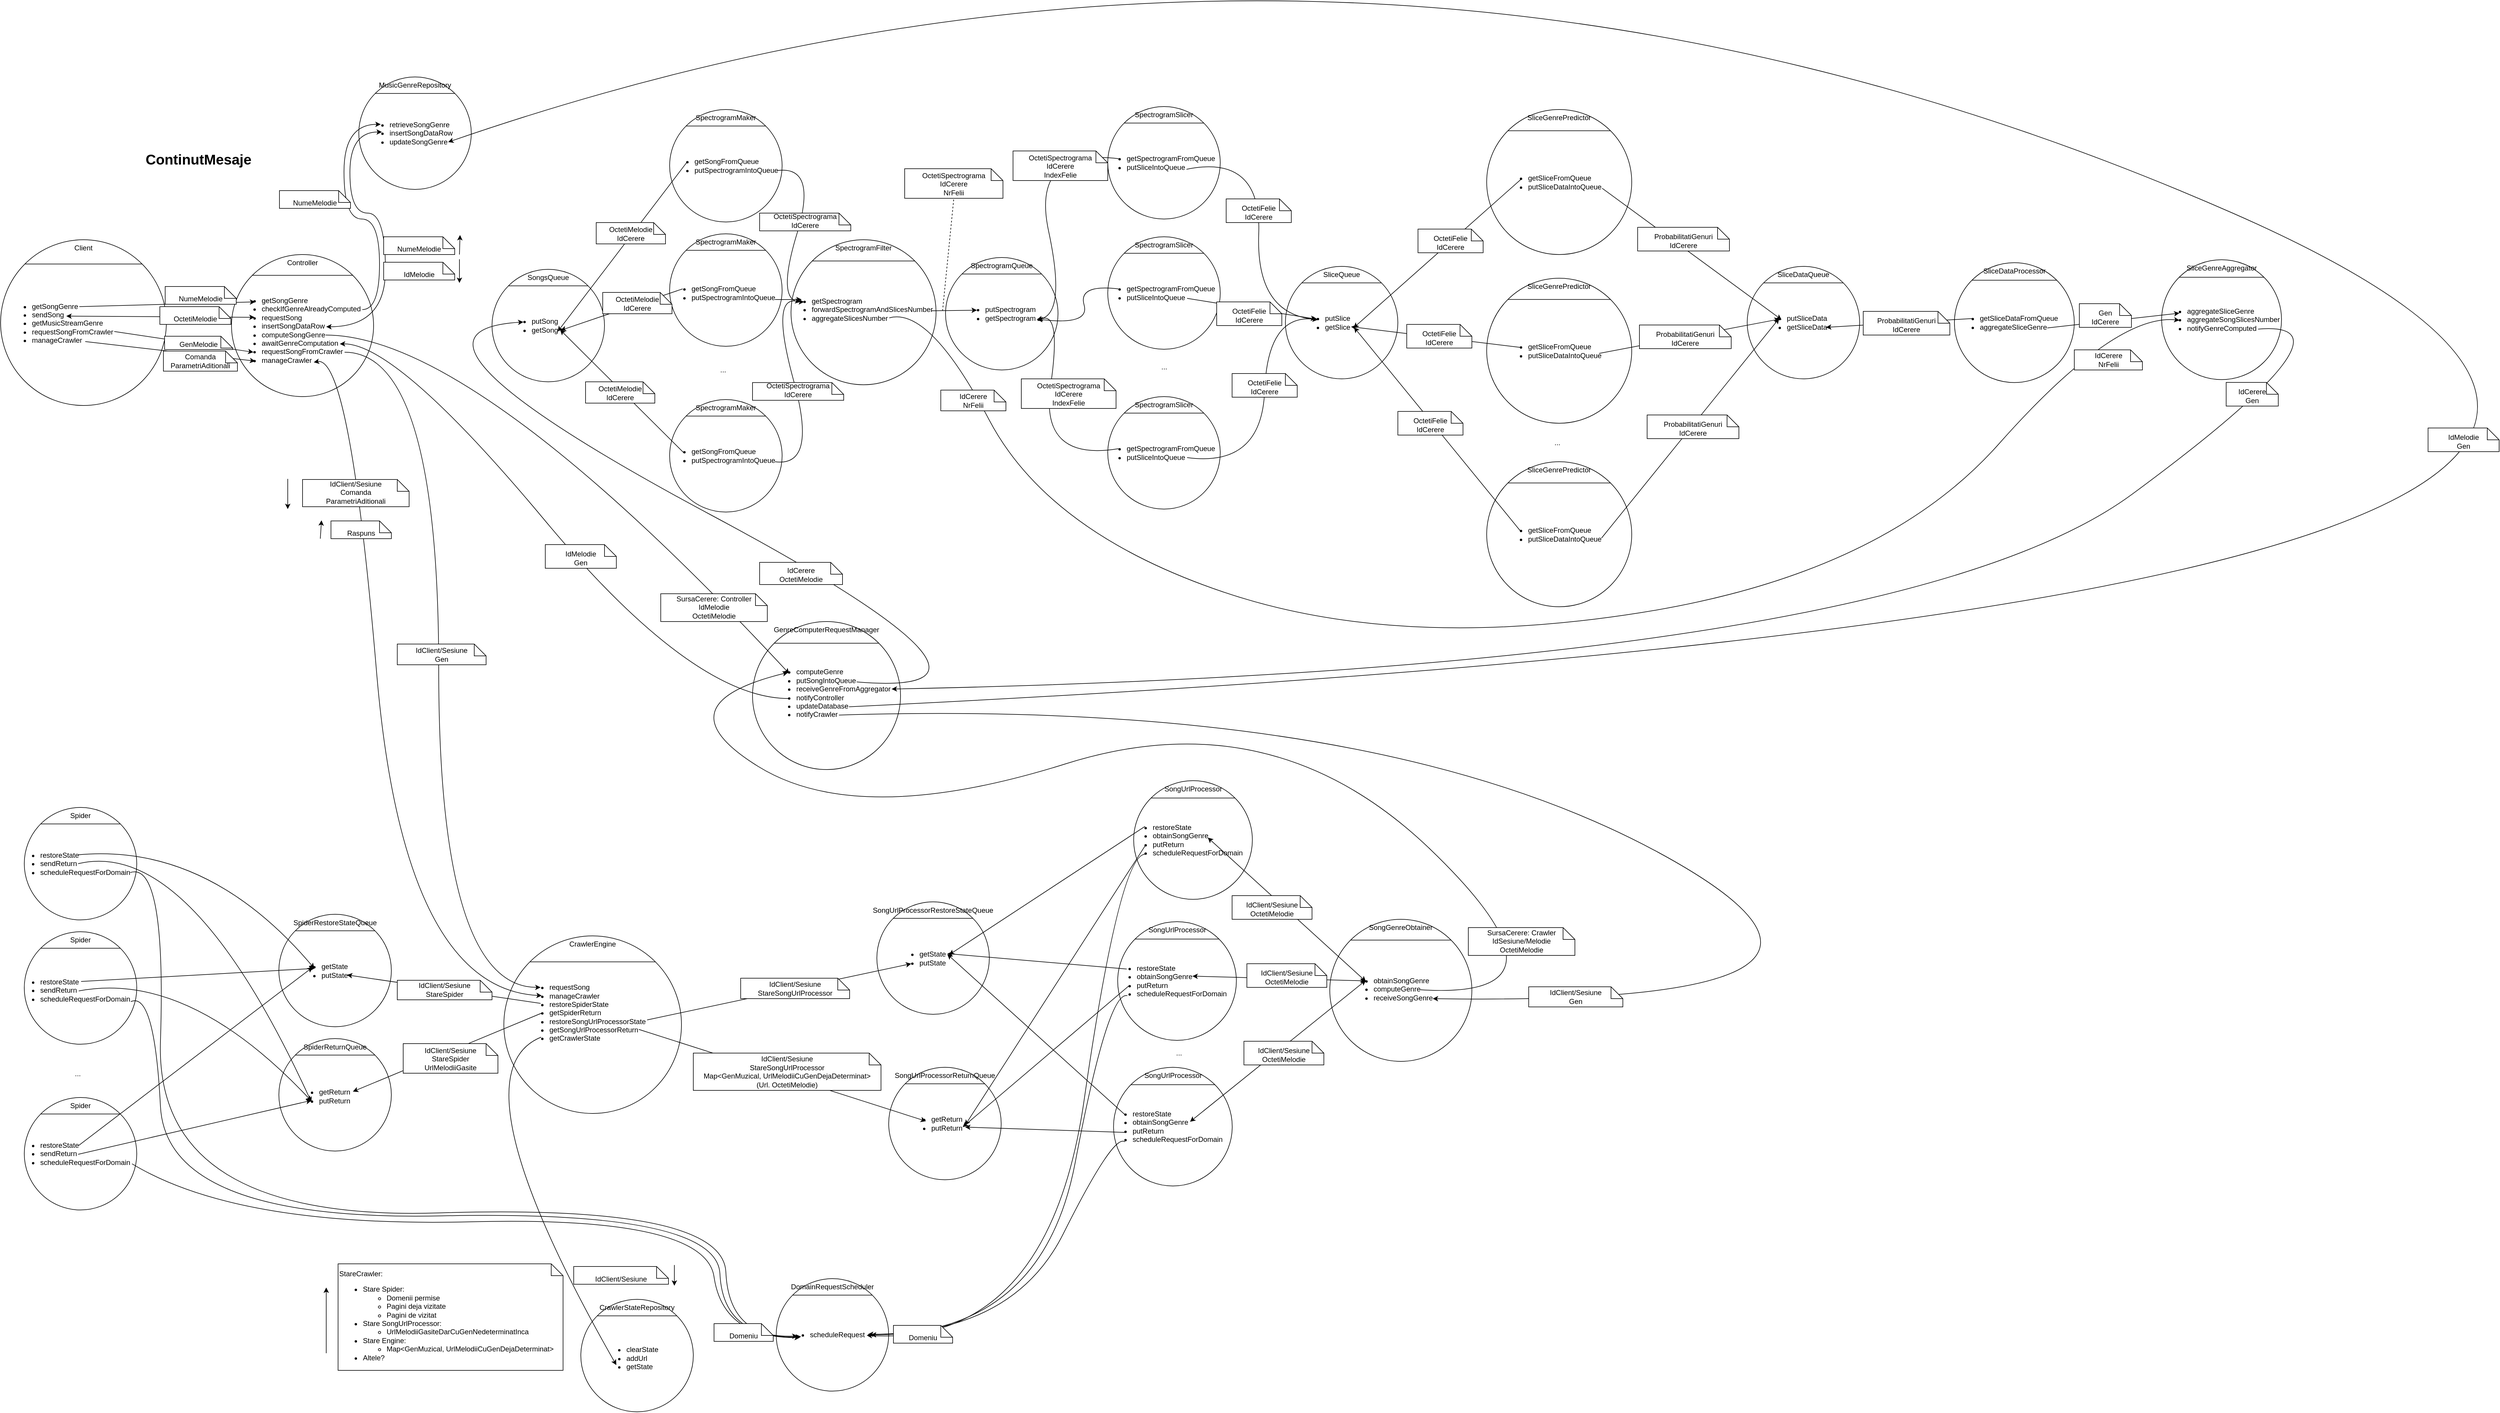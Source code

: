<mxfile version="20.3.0" type="device"><diagram id="N6H_OJlvdzWM_9K6YYXH" name="Page-1"><mxGraphModel dx="7273" dy="1399" grid="1" gridSize="10" guides="1" tooltips="1" connect="1" arrows="1" fold="1" page="0" pageScale="1" pageWidth="850" pageHeight="1100" math="0" shadow="0"><root><mxCell id="0"/><mxCell id="1" parent="0"/><mxCell id="0SWt2DXf2VNaA-mOnWkL-1" value="Client" style="ellipse;whiteSpace=wrap;html=1;aspect=fixed;verticalAlign=top;" vertex="1" parent="1"><mxGeometry x="-5500" y="335" width="280" height="280" as="geometry"/></mxCell><mxCell id="0SWt2DXf2VNaA-mOnWkL-2" value="" style="endArrow=none;html=1;rounded=0;exitX=0;exitY=0;exitDx=0;exitDy=0;entryX=1;entryY=0;entryDx=0;entryDy=0;" edge="1" parent="1" source="0SWt2DXf2VNaA-mOnWkL-1" target="0SWt2DXf2VNaA-mOnWkL-1"><mxGeometry width="50" height="50" relative="1" as="geometry"><mxPoint x="-5190" y="590" as="sourcePoint"/><mxPoint x="-5140" y="540" as="targetPoint"/></mxGeometry></mxCell><mxCell id="0SWt2DXf2VNaA-mOnWkL-3" value="&lt;ul&gt;&lt;li&gt;getSongGenre&lt;/li&gt;&lt;li&gt;&lt;span style=&quot;background-color: initial;&quot;&gt;sendSong&lt;/span&gt;&lt;br&gt;&lt;/li&gt;&lt;li&gt;getMusicStreamGenre&lt;/li&gt;&lt;li&gt;requestSongFromCrawler&lt;/li&gt;&lt;li&gt;manageCrawler&lt;/li&gt;&lt;/ul&gt;" style="text;html=1;align=left;verticalAlign=middle;resizable=0;points=[];autosize=1;strokeColor=none;fillColor=none;" vertex="1" parent="1"><mxGeometry x="-5489" y="421" width="200" height="110" as="geometry"/></mxCell><mxCell id="0SWt2DXf2VNaA-mOnWkL-4" value="Controller" style="ellipse;whiteSpace=wrap;html=1;aspect=fixed;verticalAlign=top;" vertex="1" parent="1"><mxGeometry x="-5110" y="360" width="240" height="240" as="geometry"/></mxCell><mxCell id="0SWt2DXf2VNaA-mOnWkL-5" value="" style="endArrow=none;html=1;rounded=0;exitX=0;exitY=0;exitDx=0;exitDy=0;entryX=1;entryY=0;entryDx=0;entryDy=0;" edge="1" parent="1" source="0SWt2DXf2VNaA-mOnWkL-4" target="0SWt2DXf2VNaA-mOnWkL-4"><mxGeometry width="50" height="50" relative="1" as="geometry"><mxPoint x="-4800" y="590" as="sourcePoint"/><mxPoint x="-4750" y="540" as="targetPoint"/></mxGeometry></mxCell><mxCell id="0SWt2DXf2VNaA-mOnWkL-6" value="&lt;ul&gt;&lt;li&gt;getSongGenre&lt;/li&gt;&lt;li&gt;checkIfGenreAlreadyComputed&lt;/li&gt;&lt;li&gt;requestSong&lt;/li&gt;&lt;li&gt;insertSongDataRow&lt;/li&gt;&lt;li&gt;computeSongGenre&lt;/li&gt;&lt;li&gt;awaitGenreComputation&lt;/li&gt;&lt;li&gt;requestSongFromCrawler&lt;/li&gt;&lt;li&gt;manageCrawler&lt;/li&gt;&lt;/ul&gt;" style="text;html=1;align=left;verticalAlign=middle;resizable=0;points=[];autosize=1;strokeColor=none;fillColor=none;" vertex="1" parent="1"><mxGeometry x="-5101" y="413" width="230" height="150" as="geometry"/></mxCell><mxCell id="0SWt2DXf2VNaA-mOnWkL-7" value="MusicGenreRepository" style="ellipse;whiteSpace=wrap;html=1;aspect=fixed;verticalAlign=top;" vertex="1" parent="1"><mxGeometry x="-4895" y="60" width="190" height="190" as="geometry"/></mxCell><mxCell id="0SWt2DXf2VNaA-mOnWkL-8" value="" style="endArrow=none;html=1;rounded=0;exitX=0;exitY=0;exitDx=0;exitDy=0;entryX=1;entryY=0;entryDx=0;entryDy=0;" edge="1" parent="1" source="0SWt2DXf2VNaA-mOnWkL-7" target="0SWt2DXf2VNaA-mOnWkL-7"><mxGeometry width="50" height="50" relative="1" as="geometry"><mxPoint x="-4585" y="290" as="sourcePoint"/><mxPoint x="-4535" y="240" as="targetPoint"/></mxGeometry></mxCell><mxCell id="0SWt2DXf2VNaA-mOnWkL-9" value="&lt;ul&gt;&lt;li&gt;retrieveSongGenre&lt;/li&gt;&lt;li&gt;insertSongDataRow&lt;/li&gt;&lt;li&gt;updateSongGenre&lt;/li&gt;&lt;/ul&gt;" style="text;html=1;align=left;verticalAlign=middle;resizable=0;points=[];autosize=1;strokeColor=none;fillColor=none;" vertex="1" parent="1"><mxGeometry x="-4885" y="115" width="170" height="80" as="geometry"/></mxCell><mxCell id="0SWt2DXf2VNaA-mOnWkL-10" value="SongsQueue" style="ellipse;whiteSpace=wrap;html=1;aspect=fixed;verticalAlign=top;" vertex="1" parent="1"><mxGeometry x="-4670" y="385" width="190" height="190" as="geometry"/></mxCell><mxCell id="0SWt2DXf2VNaA-mOnWkL-11" value="" style="endArrow=none;html=1;rounded=0;exitX=0;exitY=0;exitDx=0;exitDy=0;entryX=1;entryY=0;entryDx=0;entryDy=0;" edge="1" parent="1" source="0SWt2DXf2VNaA-mOnWkL-10" target="0SWt2DXf2VNaA-mOnWkL-10"><mxGeometry width="50" height="50" relative="1" as="geometry"><mxPoint x="-4360" y="615" as="sourcePoint"/><mxPoint x="-4310" y="565" as="targetPoint"/></mxGeometry></mxCell><mxCell id="0SWt2DXf2VNaA-mOnWkL-12" value="&lt;ul&gt;&lt;li&gt;putSong&lt;/li&gt;&lt;li&gt;getSong&lt;/li&gt;&lt;/ul&gt;" style="text;html=1;align=left;verticalAlign=middle;resizable=0;points=[];autosize=1;strokeColor=none;fillColor=none;" vertex="1" parent="1"><mxGeometry x="-4645" y="445" width="110" height="70" as="geometry"/></mxCell><mxCell id="0SWt2DXf2VNaA-mOnWkL-13" value="SpectrogramMaker" style="ellipse;whiteSpace=wrap;html=1;aspect=fixed;verticalAlign=top;" vertex="1" parent="1"><mxGeometry x="-4370" y="115" width="190" height="190" as="geometry"/></mxCell><mxCell id="0SWt2DXf2VNaA-mOnWkL-14" value="" style="endArrow=none;html=1;rounded=0;exitX=0;exitY=0;exitDx=0;exitDy=0;entryX=1;entryY=0;entryDx=0;entryDy=0;" edge="1" parent="1" source="0SWt2DXf2VNaA-mOnWkL-13" target="0SWt2DXf2VNaA-mOnWkL-13"><mxGeometry width="50" height="50" relative="1" as="geometry"><mxPoint x="-4060" y="345" as="sourcePoint"/><mxPoint x="-4010" y="295" as="targetPoint"/></mxGeometry></mxCell><mxCell id="0SWt2DXf2VNaA-mOnWkL-15" value="&lt;ul&gt;&lt;li&gt;getSongFromQueue&lt;/li&gt;&lt;li&gt;putSpectrogramIntoQueue&lt;/li&gt;&lt;/ul&gt;" style="text;html=1;align=left;verticalAlign=middle;resizable=0;points=[];autosize=1;strokeColor=none;fillColor=none;" vertex="1" parent="1"><mxGeometry x="-4370" y="175" width="200" height="70" as="geometry"/></mxCell><mxCell id="0SWt2DXf2VNaA-mOnWkL-16" value="SpectrogramMaker" style="ellipse;whiteSpace=wrap;html=1;aspect=fixed;verticalAlign=top;" vertex="1" parent="1"><mxGeometry x="-4370" y="325" width="190" height="190" as="geometry"/></mxCell><mxCell id="0SWt2DXf2VNaA-mOnWkL-17" value="" style="endArrow=none;html=1;rounded=0;exitX=0;exitY=0;exitDx=0;exitDy=0;entryX=1;entryY=0;entryDx=0;entryDy=0;" edge="1" parent="1" source="0SWt2DXf2VNaA-mOnWkL-16" target="0SWt2DXf2VNaA-mOnWkL-16"><mxGeometry width="50" height="50" relative="1" as="geometry"><mxPoint x="-4060" y="555" as="sourcePoint"/><mxPoint x="-4010" y="505" as="targetPoint"/></mxGeometry></mxCell><mxCell id="0SWt2DXf2VNaA-mOnWkL-18" value="SpectrogramMaker" style="ellipse;whiteSpace=wrap;html=1;aspect=fixed;verticalAlign=top;" vertex="1" parent="1"><mxGeometry x="-4370" y="605" width="190" height="190" as="geometry"/></mxCell><mxCell id="0SWt2DXf2VNaA-mOnWkL-19" value="" style="endArrow=none;html=1;rounded=0;exitX=0;exitY=0;exitDx=0;exitDy=0;entryX=1;entryY=0;entryDx=0;entryDy=0;" edge="1" parent="1" source="0SWt2DXf2VNaA-mOnWkL-18" target="0SWt2DXf2VNaA-mOnWkL-18"><mxGeometry width="50" height="50" relative="1" as="geometry"><mxPoint x="-4060" y="835" as="sourcePoint"/><mxPoint x="-4010" y="785" as="targetPoint"/></mxGeometry></mxCell><mxCell id="0SWt2DXf2VNaA-mOnWkL-20" value="..." style="text;html=1;align=center;verticalAlign=middle;resizable=0;points=[];autosize=1;strokeColor=none;fillColor=none;" vertex="1" parent="1"><mxGeometry x="-4295" y="540" width="30" height="30" as="geometry"/></mxCell><mxCell id="0SWt2DXf2VNaA-mOnWkL-21" value="SpectrogramQueue" style="ellipse;whiteSpace=wrap;html=1;aspect=fixed;verticalAlign=top;" vertex="1" parent="1"><mxGeometry x="-3904" y="365" width="190" height="190" as="geometry"/></mxCell><mxCell id="0SWt2DXf2VNaA-mOnWkL-22" value="" style="endArrow=none;html=1;rounded=0;exitX=0;exitY=0;exitDx=0;exitDy=0;entryX=1;entryY=0;entryDx=0;entryDy=0;" edge="1" parent="1" source="0SWt2DXf2VNaA-mOnWkL-21" target="0SWt2DXf2VNaA-mOnWkL-21"><mxGeometry width="50" height="50" relative="1" as="geometry"><mxPoint x="-3610" y="590" as="sourcePoint"/><mxPoint x="-3560" y="540" as="targetPoint"/></mxGeometry></mxCell><mxCell id="0SWt2DXf2VNaA-mOnWkL-23" value="&lt;ul&gt;&lt;li&gt;putSpectrogram&lt;/li&gt;&lt;li&gt;getSpectrogram&lt;/li&gt;&lt;/ul&gt;" style="text;html=1;align=left;verticalAlign=middle;resizable=0;points=[];autosize=1;strokeColor=none;fillColor=none;" vertex="1" parent="1"><mxGeometry x="-3879" y="425" width="150" height="70" as="geometry"/></mxCell><mxCell id="0SWt2DXf2VNaA-mOnWkL-24" value="SpectrogramSlicer" style="ellipse;whiteSpace=wrap;html=1;aspect=fixed;verticalAlign=top;" vertex="1" parent="1"><mxGeometry x="-3630" y="110" width="190" height="190" as="geometry"/></mxCell><mxCell id="0SWt2DXf2VNaA-mOnWkL-25" value="" style="endArrow=none;html=1;rounded=0;exitX=0;exitY=0;exitDx=0;exitDy=0;entryX=1;entryY=0;entryDx=0;entryDy=0;" edge="1" parent="1" source="0SWt2DXf2VNaA-mOnWkL-24" target="0SWt2DXf2VNaA-mOnWkL-24"><mxGeometry width="50" height="50" relative="1" as="geometry"><mxPoint x="-3320" y="340" as="sourcePoint"/><mxPoint x="-3270" y="290" as="targetPoint"/></mxGeometry></mxCell><mxCell id="0SWt2DXf2VNaA-mOnWkL-26" value="&lt;ul&gt;&lt;li&gt;getSpectrogramFromQueue&lt;/li&gt;&lt;li&gt;putSliceIntoQueue&lt;/li&gt;&lt;/ul&gt;" style="text;html=1;align=left;verticalAlign=middle;resizable=0;points=[];autosize=1;strokeColor=none;fillColor=none;" vertex="1" parent="1"><mxGeometry x="-3640" y="170" width="210" height="70" as="geometry"/></mxCell><mxCell id="0SWt2DXf2VNaA-mOnWkL-27" value="SpectrogramSlicer" style="ellipse;whiteSpace=wrap;html=1;aspect=fixed;verticalAlign=top;" vertex="1" parent="1"><mxGeometry x="-3630" y="330" width="190" height="190" as="geometry"/></mxCell><mxCell id="0SWt2DXf2VNaA-mOnWkL-28" value="" style="endArrow=none;html=1;rounded=0;exitX=0;exitY=0;exitDx=0;exitDy=0;entryX=1;entryY=0;entryDx=0;entryDy=0;" edge="1" parent="1" source="0SWt2DXf2VNaA-mOnWkL-27" target="0SWt2DXf2VNaA-mOnWkL-27"><mxGeometry width="50" height="50" relative="1" as="geometry"><mxPoint x="-3320" y="560" as="sourcePoint"/><mxPoint x="-3270" y="510" as="targetPoint"/></mxGeometry></mxCell><mxCell id="0SWt2DXf2VNaA-mOnWkL-29" value="SpectrogramSlicer" style="ellipse;whiteSpace=wrap;html=1;aspect=fixed;verticalAlign=top;" vertex="1" parent="1"><mxGeometry x="-3630" y="600" width="190" height="190" as="geometry"/></mxCell><mxCell id="0SWt2DXf2VNaA-mOnWkL-30" value="" style="endArrow=none;html=1;rounded=0;exitX=0;exitY=0;exitDx=0;exitDy=0;entryX=1;entryY=0;entryDx=0;entryDy=0;" edge="1" parent="1" source="0SWt2DXf2VNaA-mOnWkL-29" target="0SWt2DXf2VNaA-mOnWkL-29"><mxGeometry width="50" height="50" relative="1" as="geometry"><mxPoint x="-3320" y="830" as="sourcePoint"/><mxPoint x="-3270" y="780" as="targetPoint"/></mxGeometry></mxCell><mxCell id="0SWt2DXf2VNaA-mOnWkL-31" value="..." style="text;html=1;align=center;verticalAlign=middle;resizable=0;points=[];autosize=1;strokeColor=none;fillColor=none;" vertex="1" parent="1"><mxGeometry x="-3550" y="535" width="30" height="30" as="geometry"/></mxCell><mxCell id="0SWt2DXf2VNaA-mOnWkL-32" value="SliceQueue" style="ellipse;whiteSpace=wrap;html=1;aspect=fixed;verticalAlign=top;" vertex="1" parent="1"><mxGeometry x="-3330" y="380" width="190" height="190" as="geometry"/></mxCell><mxCell id="0SWt2DXf2VNaA-mOnWkL-33" value="" style="endArrow=none;html=1;rounded=0;exitX=0;exitY=0;exitDx=0;exitDy=0;entryX=1;entryY=0;entryDx=0;entryDy=0;" edge="1" parent="1" source="0SWt2DXf2VNaA-mOnWkL-32" target="0SWt2DXf2VNaA-mOnWkL-32"><mxGeometry width="50" height="50" relative="1" as="geometry"><mxPoint x="-3020" y="610" as="sourcePoint"/><mxPoint x="-2970" y="560" as="targetPoint"/></mxGeometry></mxCell><mxCell id="0SWt2DXf2VNaA-mOnWkL-34" value="&lt;ul&gt;&lt;li&gt;putSlice&lt;/li&gt;&lt;li&gt;getSlice&lt;/li&gt;&lt;/ul&gt;" style="text;html=1;align=left;verticalAlign=middle;resizable=0;points=[];autosize=1;strokeColor=none;fillColor=none;" vertex="1" parent="1"><mxGeometry x="-3305" y="440" width="110" height="70" as="geometry"/></mxCell><mxCell id="0SWt2DXf2VNaA-mOnWkL-35" value="SliceGenrePredictor" style="ellipse;whiteSpace=wrap;html=1;aspect=fixed;verticalAlign=top;" vertex="1" parent="1"><mxGeometry x="-2990" y="115" width="245" height="245" as="geometry"/></mxCell><mxCell id="0SWt2DXf2VNaA-mOnWkL-36" value="" style="endArrow=none;html=1;rounded=0;exitX=0;exitY=0;exitDx=0;exitDy=0;entryX=1;entryY=0;entryDx=0;entryDy=0;" edge="1" parent="1" source="0SWt2DXf2VNaA-mOnWkL-35" target="0SWt2DXf2VNaA-mOnWkL-35"><mxGeometry width="50" height="50" relative="1" as="geometry"><mxPoint x="-2680" y="345" as="sourcePoint"/><mxPoint x="-2630" y="295" as="targetPoint"/></mxGeometry></mxCell><mxCell id="0SWt2DXf2VNaA-mOnWkL-37" value="&lt;ul&gt;&lt;li&gt;getSliceFromQueue&lt;/li&gt;&lt;li&gt;putSliceDataIntoQueue&lt;/li&gt;&lt;/ul&gt;" style="text;html=1;align=left;verticalAlign=middle;resizable=0;points=[];autosize=1;strokeColor=none;fillColor=none;" vertex="1" parent="1"><mxGeometry x="-2962.5" y="202.5" width="190" height="70" as="geometry"/></mxCell><mxCell id="0SWt2DXf2VNaA-mOnWkL-38" value="&lt;ul&gt;&lt;li&gt;getSongFromQueue&lt;/li&gt;&lt;li&gt;putSpectrogramIntoQueue&lt;/li&gt;&lt;/ul&gt;" style="text;html=1;align=left;verticalAlign=middle;resizable=0;points=[];autosize=1;strokeColor=none;fillColor=none;" vertex="1" parent="1"><mxGeometry x="-4375" y="390" width="200" height="70" as="geometry"/></mxCell><mxCell id="0SWt2DXf2VNaA-mOnWkL-39" value="&lt;ul&gt;&lt;li&gt;getSongFromQueue&lt;/li&gt;&lt;li&gt;putSpectrogramIntoQueue&lt;/li&gt;&lt;/ul&gt;" style="text;html=1;align=left;verticalAlign=middle;resizable=0;points=[];autosize=1;strokeColor=none;fillColor=none;" vertex="1" parent="1"><mxGeometry x="-4375" y="665" width="200" height="70" as="geometry"/></mxCell><mxCell id="0SWt2DXf2VNaA-mOnWkL-40" value="&lt;ul&gt;&lt;li&gt;getSpectrogramFromQueue&lt;/li&gt;&lt;li&gt;putSliceIntoQueue&lt;/li&gt;&lt;/ul&gt;" style="text;html=1;align=left;verticalAlign=middle;resizable=0;points=[];autosize=1;strokeColor=none;fillColor=none;" vertex="1" parent="1"><mxGeometry x="-3640" y="390" width="210" height="70" as="geometry"/></mxCell><mxCell id="0SWt2DXf2VNaA-mOnWkL-41" value="&lt;ul&gt;&lt;li&gt;getSpectrogramFromQueue&lt;/li&gt;&lt;li&gt;putSliceIntoQueue&lt;/li&gt;&lt;/ul&gt;" style="text;html=1;align=left;verticalAlign=middle;resizable=0;points=[];autosize=1;strokeColor=none;fillColor=none;" vertex="1" parent="1"><mxGeometry x="-3640" y="660" width="210" height="70" as="geometry"/></mxCell><mxCell id="0SWt2DXf2VNaA-mOnWkL-42" value="SliceGenrePredictor" style="ellipse;whiteSpace=wrap;html=1;aspect=fixed;verticalAlign=top;" vertex="1" parent="1"><mxGeometry x="-2990" y="400" width="245" height="245" as="geometry"/></mxCell><mxCell id="0SWt2DXf2VNaA-mOnWkL-43" value="" style="endArrow=none;html=1;rounded=0;exitX=0;exitY=0;exitDx=0;exitDy=0;entryX=1;entryY=0;entryDx=0;entryDy=0;" edge="1" parent="1" source="0SWt2DXf2VNaA-mOnWkL-42" target="0SWt2DXf2VNaA-mOnWkL-42"><mxGeometry width="50" height="50" relative="1" as="geometry"><mxPoint x="-2680" y="630" as="sourcePoint"/><mxPoint x="-2630" y="580" as="targetPoint"/></mxGeometry></mxCell><mxCell id="0SWt2DXf2VNaA-mOnWkL-44" value="&lt;ul&gt;&lt;li&gt;getSliceFromQueue&lt;/li&gt;&lt;li&gt;putSliceDataIntoQueue&lt;/li&gt;&lt;/ul&gt;" style="text;html=1;align=left;verticalAlign=middle;resizable=0;points=[];autosize=1;strokeColor=none;fillColor=none;" vertex="1" parent="1"><mxGeometry x="-2962.5" y="487.5" width="190" height="70" as="geometry"/></mxCell><mxCell id="0SWt2DXf2VNaA-mOnWkL-45" value="SliceGenrePredictor" style="ellipse;whiteSpace=wrap;html=1;aspect=fixed;verticalAlign=top;" vertex="1" parent="1"><mxGeometry x="-2990" y="710" width="245" height="245" as="geometry"/></mxCell><mxCell id="0SWt2DXf2VNaA-mOnWkL-46" value="" style="endArrow=none;html=1;rounded=0;exitX=0;exitY=0;exitDx=0;exitDy=0;entryX=1;entryY=0;entryDx=0;entryDy=0;" edge="1" parent="1" source="0SWt2DXf2VNaA-mOnWkL-45" target="0SWt2DXf2VNaA-mOnWkL-45"><mxGeometry width="50" height="50" relative="1" as="geometry"><mxPoint x="-2680" y="940" as="sourcePoint"/><mxPoint x="-2630" y="890" as="targetPoint"/><Array as="points"/></mxGeometry></mxCell><mxCell id="0SWt2DXf2VNaA-mOnWkL-47" value="&lt;ul&gt;&lt;li&gt;getSliceFromQueue&lt;/li&gt;&lt;li&gt;putSliceDataIntoQueue&lt;/li&gt;&lt;/ul&gt;" style="text;html=1;align=left;verticalAlign=middle;resizable=0;points=[];autosize=1;strokeColor=none;fillColor=none;" vertex="1" parent="1"><mxGeometry x="-2962.5" y="797.5" width="190" height="70" as="geometry"/></mxCell><mxCell id="0SWt2DXf2VNaA-mOnWkL-48" value="..." style="text;html=1;align=center;verticalAlign=middle;resizable=0;points=[];autosize=1;strokeColor=none;fillColor=none;" vertex="1" parent="1"><mxGeometry x="-2886" y="663" width="30" height="30" as="geometry"/></mxCell><mxCell id="0SWt2DXf2VNaA-mOnWkL-49" value="SliceDataQueue" style="ellipse;whiteSpace=wrap;html=1;aspect=fixed;verticalAlign=top;" vertex="1" parent="1"><mxGeometry x="-2550" y="380" width="190" height="190" as="geometry"/></mxCell><mxCell id="0SWt2DXf2VNaA-mOnWkL-50" value="" style="endArrow=none;html=1;rounded=0;exitX=0;exitY=0;exitDx=0;exitDy=0;entryX=1;entryY=0;entryDx=0;entryDy=0;" edge="1" parent="1" source="0SWt2DXf2VNaA-mOnWkL-49" target="0SWt2DXf2VNaA-mOnWkL-49"><mxGeometry width="50" height="50" relative="1" as="geometry"><mxPoint x="-2240" y="610" as="sourcePoint"/><mxPoint x="-2190" y="560" as="targetPoint"/></mxGeometry></mxCell><mxCell id="0SWt2DXf2VNaA-mOnWkL-51" value="&lt;ul&gt;&lt;li&gt;putSliceData&lt;/li&gt;&lt;li&gt;getSliceData&lt;/li&gt;&lt;/ul&gt;" style="text;html=1;align=left;verticalAlign=middle;resizable=0;points=[];autosize=1;strokeColor=none;fillColor=none;" vertex="1" parent="1"><mxGeometry x="-2525" y="440" width="130" height="70" as="geometry"/></mxCell><mxCell id="0SWt2DXf2VNaA-mOnWkL-52" value="SliceDataProcessor" style="ellipse;whiteSpace=wrap;html=1;aspect=fixed;verticalAlign=top;" vertex="1" parent="1"><mxGeometry x="-2200" y="373.75" width="202.5" height="202.5" as="geometry"/></mxCell><mxCell id="0SWt2DXf2VNaA-mOnWkL-53" value="" style="endArrow=none;html=1;rounded=0;exitX=0;exitY=0;exitDx=0;exitDy=0;entryX=1;entryY=0;entryDx=0;entryDy=0;" edge="1" parent="1" source="0SWt2DXf2VNaA-mOnWkL-52" target="0SWt2DXf2VNaA-mOnWkL-52"><mxGeometry width="50" height="50" relative="1" as="geometry"><mxPoint x="-1890" y="603.75" as="sourcePoint"/><mxPoint x="-1840" y="553.75" as="targetPoint"/></mxGeometry></mxCell><mxCell id="0SWt2DXf2VNaA-mOnWkL-54" value="&lt;ul&gt;&lt;li&gt;getSliceDataFromQueue&lt;/li&gt;&lt;li&gt;aggregateSliceGenre&lt;/li&gt;&lt;/ul&gt;" style="text;html=1;align=left;verticalAlign=middle;resizable=0;points=[];autosize=1;strokeColor=none;fillColor=none;" vertex="1" parent="1"><mxGeometry x="-2198.75" y="440" width="200" height="70" as="geometry"/></mxCell><mxCell id="0SWt2DXf2VNaA-mOnWkL-55" value="SliceGenreAggregator" style="ellipse;whiteSpace=wrap;html=1;aspect=fixed;verticalAlign=top;" vertex="1" parent="1"><mxGeometry x="-1850" y="368.75" width="202.5" height="202.5" as="geometry"/></mxCell><mxCell id="0SWt2DXf2VNaA-mOnWkL-56" value="" style="endArrow=none;html=1;rounded=0;exitX=0;exitY=0;exitDx=0;exitDy=0;entryX=1;entryY=0;entryDx=0;entryDy=0;" edge="1" parent="1" source="0SWt2DXf2VNaA-mOnWkL-55" target="0SWt2DXf2VNaA-mOnWkL-55"><mxGeometry width="50" height="50" relative="1" as="geometry"><mxPoint x="-1540" y="598.75" as="sourcePoint"/><mxPoint x="-1490" y="548.75" as="targetPoint"/></mxGeometry></mxCell><mxCell id="0SWt2DXf2VNaA-mOnWkL-57" value="&lt;ul&gt;&lt;li&gt;aggregateSliceGenre&lt;/li&gt;&lt;li&gt;aggregateSongSlicesNumber&lt;/li&gt;&lt;li&gt;notifyGenreComputed&lt;/li&gt;&lt;/ul&gt;" style="text;html=1;align=left;verticalAlign=middle;resizable=0;points=[];autosize=1;strokeColor=none;fillColor=none;" vertex="1" parent="1"><mxGeometry x="-1848.75" y="430" width="220" height="80" as="geometry"/></mxCell><mxCell id="0SWt2DXf2VNaA-mOnWkL-58" value="" style="endArrow=classic;html=1;rounded=0;curved=1;" edge="1" parent="1"><mxGeometry width="50" height="50" relative="1" as="geometry"><mxPoint x="-5367" y="448" as="sourcePoint"/><mxPoint x="-5070" y="440" as="targetPoint"/></mxGeometry></mxCell><mxCell id="0SWt2DXf2VNaA-mOnWkL-59" value="" style="endArrow=classic;startArrow=classic;html=1;rounded=0;curved=1;" edge="1" parent="1"><mxGeometry width="50" height="50" relative="1" as="geometry"><mxPoint x="-5389" y="464" as="sourcePoint"/><mxPoint x="-5071" y="466" as="targetPoint"/></mxGeometry></mxCell><mxCell id="0SWt2DXf2VNaA-mOnWkL-60" value="" style="endArrow=classic;html=1;rounded=0;edgeStyle=orthogonalEdgeStyle;curved=1;" edge="1" parent="1"><mxGeometry width="50" height="50" relative="1" as="geometry"><mxPoint x="-4889" y="453" as="sourcePoint"/><mxPoint x="-4858" y="140" as="targetPoint"/><Array as="points"><mxPoint x="-4860" y="453"/><mxPoint x="-4860" y="300"/><mxPoint x="-4920" y="300"/><mxPoint x="-4920" y="140"/></Array></mxGeometry></mxCell><mxCell id="0SWt2DXf2VNaA-mOnWkL-61" value="" style="endArrow=classic;html=1;rounded=0;edgeStyle=orthogonalEdgeStyle;curved=1;startArrow=classic;startFill=1;" edge="1" parent="1"><mxGeometry width="50" height="50" relative="1" as="geometry"><mxPoint x="-4950" y="482" as="sourcePoint"/><mxPoint x="-4856" y="153" as="targetPoint"/><Array as="points"><mxPoint x="-4850" y="482"/><mxPoint x="-4850" y="290"/><mxPoint x="-4910" y="290"/><mxPoint x="-4910" y="153"/></Array></mxGeometry></mxCell><mxCell id="0SWt2DXf2VNaA-mOnWkL-62" value="" style="endArrow=classic;html=1;rounded=0;curved=1;" edge="1" parent="1"><mxGeometry width="50" height="50" relative="1" as="geometry"><mxPoint x="-4340" y="203" as="sourcePoint"/><mxPoint x="-4559" y="490" as="targetPoint"/></mxGeometry></mxCell><mxCell id="0SWt2DXf2VNaA-mOnWkL-63" value="" style="endArrow=classic;html=1;rounded=0;curved=1;" edge="1" parent="1"><mxGeometry width="50" height="50" relative="1" as="geometry"><mxPoint x="-4348" y="418" as="sourcePoint"/><mxPoint x="-4554" y="488" as="targetPoint"/></mxGeometry></mxCell><mxCell id="0SWt2DXf2VNaA-mOnWkL-64" value="" style="endArrow=classic;html=1;rounded=0;curved=1;" edge="1" parent="1"><mxGeometry width="50" height="50" relative="1" as="geometry"><mxPoint x="-4347" y="694" as="sourcePoint"/><mxPoint x="-4555" y="487" as="targetPoint"/></mxGeometry></mxCell><mxCell id="0SWt2DXf2VNaA-mOnWkL-65" value="" style="endArrow=classic;html=1;rounded=0;curved=1;" edge="1" parent="1"><mxGeometry width="50" height="50" relative="1" as="geometry"><mxPoint x="-3612" y="198" as="sourcePoint"/><mxPoint x="-3750" y="470" as="targetPoint"/><Array as="points"><mxPoint x="-3760" y="180"/><mxPoint x="-3700" y="460"/></Array></mxGeometry></mxCell><mxCell id="0SWt2DXf2VNaA-mOnWkL-66" value="" style="endArrow=classic;html=1;rounded=0;curved=1;" edge="1" parent="1"><mxGeometry width="50" height="50" relative="1" as="geometry"><mxPoint x="-3612" y="418" as="sourcePoint"/><mxPoint x="-3749" y="469" as="targetPoint"/><Array as="points"><mxPoint x="-3680" y="410"/><mxPoint x="-3660" y="480"/></Array></mxGeometry></mxCell><mxCell id="0SWt2DXf2VNaA-mOnWkL-67" value="" style="endArrow=classic;html=1;rounded=0;curved=1;" edge="1" parent="1"><mxGeometry width="50" height="50" relative="1" as="geometry"><mxPoint x="-3612" y="688" as="sourcePoint"/><mxPoint x="-3749" y="472" as="targetPoint"/><Array as="points"><mxPoint x="-3745" y="710"/><mxPoint x="-3708" y="453"/></Array></mxGeometry></mxCell><mxCell id="0SWt2DXf2VNaA-mOnWkL-68" value="" style="endArrow=classic;html=1;rounded=0;curved=1;" edge="1" parent="1"><mxGeometry width="50" height="50" relative="1" as="geometry"><mxPoint x="-3497" y="216" as="sourcePoint"/><mxPoint x="-3275.0" y="470" as="targetPoint"/><Array as="points"><mxPoint x="-3370" y="190"/><mxPoint x="-3380" y="460"/></Array></mxGeometry></mxCell><mxCell id="0SWt2DXf2VNaA-mOnWkL-69" value="" style="endArrow=classic;html=1;rounded=0;curved=1;" edge="1" parent="1"><mxGeometry width="50" height="50" relative="1" as="geometry"><mxPoint x="-3496" y="434" as="sourcePoint"/><mxPoint x="-3278" y="469" as="targetPoint"/></mxGeometry></mxCell><mxCell id="0SWt2DXf2VNaA-mOnWkL-70" value="" style="endArrow=classic;html=1;rounded=0;curved=1;" edge="1" parent="1"><mxGeometry width="50" height="50" relative="1" as="geometry"><mxPoint x="-3496" y="703" as="sourcePoint"/><mxPoint x="-3275.0" y="470" as="targetPoint"/><Array as="points"><mxPoint x="-3370" y="720"/><mxPoint x="-3360" y="460"/></Array></mxGeometry></mxCell><mxCell id="0SWt2DXf2VNaA-mOnWkL-71" value="" style="endArrow=classic;html=1;rounded=0;curved=1;" edge="1" parent="1"><mxGeometry width="50" height="50" relative="1" as="geometry"><mxPoint x="-2931" y="232" as="sourcePoint"/><mxPoint x="-3215.0" y="484" as="targetPoint"/></mxGeometry></mxCell><mxCell id="0SWt2DXf2VNaA-mOnWkL-72" value="" style="endArrow=classic;html=1;rounded=0;curved=1;" edge="1" parent="1"><mxGeometry width="50" height="50" relative="1" as="geometry"><mxPoint x="-2932" y="517" as="sourcePoint"/><mxPoint x="-3219" y="482" as="targetPoint"/></mxGeometry></mxCell><mxCell id="0SWt2DXf2VNaA-mOnWkL-73" value="" style="endArrow=classic;html=1;rounded=0;curved=1;" edge="1" parent="1"><mxGeometry width="50" height="50" relative="1" as="geometry"><mxPoint x="-2933" y="827" as="sourcePoint"/><mxPoint x="-3214" y="483" as="targetPoint"/></mxGeometry></mxCell><mxCell id="0SWt2DXf2VNaA-mOnWkL-74" value="" style="endArrow=classic;html=1;rounded=0;curved=1;" edge="1" parent="1"><mxGeometry width="50" height="50" relative="1" as="geometry"><mxPoint x="-2795.0" y="248" as="sourcePoint"/><mxPoint x="-2492" y="470" as="targetPoint"/></mxGeometry></mxCell><mxCell id="0SWt2DXf2VNaA-mOnWkL-75" value="" style="endArrow=classic;html=1;rounded=0;curved=1;" edge="1" parent="1"><mxGeometry width="50" height="50" relative="1" as="geometry"><mxPoint x="-2800.0" y="527" as="sourcePoint"/><mxPoint x="-2495.0" y="469" as="targetPoint"/></mxGeometry></mxCell><mxCell id="0SWt2DXf2VNaA-mOnWkL-76" value="" style="endArrow=classic;html=1;rounded=0;curved=1;" edge="1" parent="1"><mxGeometry width="50" height="50" relative="1" as="geometry"><mxPoint x="-2796" y="839" as="sourcePoint"/><mxPoint x="-2496" y="468" as="targetPoint"/></mxGeometry></mxCell><mxCell id="0SWt2DXf2VNaA-mOnWkL-77" value="" style="endArrow=classic;html=1;rounded=0;curved=1;" edge="1" parent="1"><mxGeometry width="50" height="50" relative="1" as="geometry"><mxPoint x="-2168" y="468" as="sourcePoint"/><mxPoint x="-2417" y="483" as="targetPoint"/></mxGeometry></mxCell><mxCell id="0SWt2DXf2VNaA-mOnWkL-78" value="" style="endArrow=classic;html=1;rounded=0;curved=1;" edge="1" parent="1"><mxGeometry width="50" height="50" relative="1" as="geometry"><mxPoint x="-2043" y="484" as="sourcePoint"/><mxPoint x="-1820" y="459" as="targetPoint"/></mxGeometry></mxCell><mxCell id="0SWt2DXf2VNaA-mOnWkL-79" value="SpectrogramFilter" style="ellipse;whiteSpace=wrap;html=1;aspect=fixed;verticalAlign=top;" vertex="1" parent="1"><mxGeometry x="-4165" y="335" width="245" height="245" as="geometry"/></mxCell><mxCell id="0SWt2DXf2VNaA-mOnWkL-80" value="" style="endArrow=none;html=1;rounded=0;exitX=0;exitY=0;exitDx=0;exitDy=0;entryX=1;entryY=0;entryDx=0;entryDy=0;" edge="1" parent="1" source="0SWt2DXf2VNaA-mOnWkL-79" target="0SWt2DXf2VNaA-mOnWkL-79"><mxGeometry width="50" height="50" relative="1" as="geometry"><mxPoint x="-3815" y="590" as="sourcePoint"/><mxPoint x="-3765" y="540" as="targetPoint"/></mxGeometry></mxCell><mxCell id="0SWt2DXf2VNaA-mOnWkL-81" value="&lt;ul&gt;&lt;li&gt;getSpectrogram&lt;/li&gt;&lt;li&gt;forwardSpectrogramAndSlicesNumber&lt;/li&gt;&lt;li&gt;aggregateSlicesNumber&lt;/li&gt;&lt;/ul&gt;" style="text;html=1;align=left;verticalAlign=middle;resizable=0;points=[];autosize=1;strokeColor=none;fillColor=none;" vertex="1" parent="1"><mxGeometry x="-4172" y="413" width="270" height="80" as="geometry"/></mxCell><mxCell id="0SWt2DXf2VNaA-mOnWkL-82" value="" style="endArrow=classic;html=1;rounded=0;curved=1;" edge="1" parent="1"><mxGeometry width="50" height="50" relative="1" as="geometry"><mxPoint x="-4187" y="218" as="sourcePoint"/><mxPoint x="-4143" y="440" as="targetPoint"/><Array as="points"><mxPoint x="-4120" y="210"/><mxPoint x="-4190" y="440"/></Array></mxGeometry></mxCell><mxCell id="0SWt2DXf2VNaA-mOnWkL-83" value="" style="endArrow=classic;html=1;rounded=0;curved=1;" edge="1" parent="1"><mxGeometry width="50" height="50" relative="1" as="geometry"><mxPoint x="-4192" y="436" as="sourcePoint"/><mxPoint x="-4147" y="436" as="targetPoint"/></mxGeometry></mxCell><mxCell id="0SWt2DXf2VNaA-mOnWkL-84" value="" style="endArrow=classic;html=1;rounded=0;curved=1;" edge="1" parent="1"><mxGeometry width="50" height="50" relative="1" as="geometry"><mxPoint x="-4192" y="710" as="sourcePoint"/><mxPoint x="-4149" y="440" as="targetPoint"/><Array as="points"><mxPoint x="-4120" y="720"/><mxPoint x="-4200" y="430"/></Array></mxGeometry></mxCell><mxCell id="0SWt2DXf2VNaA-mOnWkL-85" value="" style="endArrow=classic;html=1;rounded=0;curved=1;" edge="1" parent="1"><mxGeometry width="50" height="50" relative="1" as="geometry"><mxPoint x="-3928" y="455" as="sourcePoint"/><mxPoint x="-3851" y="454" as="targetPoint"/></mxGeometry></mxCell><mxCell id="0SWt2DXf2VNaA-mOnWkL-86" value="" style="endArrow=classic;html=1;rounded=0;curved=1;" edge="1" parent="1"><mxGeometry width="50" height="50" relative="1" as="geometry"><mxPoint x="-3999" y="467" as="sourcePoint"/><mxPoint x="-1820" y="471" as="targetPoint"/><Array as="points"><mxPoint x="-3931" y="448"/><mxPoint x="-3730" y="830"/><mxPoint x="-3140" y="1030"/><mxPoint x="-2320" y="900"/><mxPoint x="-1930" y="460"/></Array></mxGeometry></mxCell><mxCell id="0SWt2DXf2VNaA-mOnWkL-87" value="NumeMelodie" style="shape=note;size=20;whiteSpace=wrap;html=1;verticalAlign=bottom;" vertex="1" parent="1"><mxGeometry x="-5222" y="414" width="120" height="30" as="geometry"/></mxCell><mxCell id="0SWt2DXf2VNaA-mOnWkL-88" value="NumeMelodie" style="shape=note;size=20;whiteSpace=wrap;html=1;verticalAlign=bottom;" vertex="1" parent="1"><mxGeometry x="-5029" y="252" width="120" height="30" as="geometry"/></mxCell><mxCell id="0SWt2DXf2VNaA-mOnWkL-89" value="NumeMelodie" style="shape=note;size=20;whiteSpace=wrap;html=1;verticalAlign=bottom;" vertex="1" parent="1"><mxGeometry x="-4853" y="330" width="120" height="30" as="geometry"/></mxCell><mxCell id="0SWt2DXf2VNaA-mOnWkL-90" value="IdMelodie" style="shape=note;size=20;whiteSpace=wrap;html=1;verticalAlign=bottom;" vertex="1" parent="1"><mxGeometry x="-4853" y="373" width="120" height="30" as="geometry"/></mxCell><mxCell id="0SWt2DXf2VNaA-mOnWkL-91" value="" style="endArrow=classic;html=1;rounded=0;curved=1;" edge="1" parent="1"><mxGeometry width="50" height="50" relative="1" as="geometry"><mxPoint x="-4725" y="360" as="sourcePoint"/><mxPoint x="-4724" y="327" as="targetPoint"/></mxGeometry></mxCell><mxCell id="0SWt2DXf2VNaA-mOnWkL-92" value="" style="endArrow=classic;html=1;rounded=0;curved=1;" edge="1" parent="1"><mxGeometry width="50" height="50" relative="1" as="geometry"><mxPoint x="-4725" y="368" as="sourcePoint"/><mxPoint x="-4725" y="408" as="targetPoint"/></mxGeometry></mxCell><mxCell id="0SWt2DXf2VNaA-mOnWkL-93" value="OctetiMelodie" style="shape=note;size=20;whiteSpace=wrap;html=1;verticalAlign=bottom;" vertex="1" parent="1"><mxGeometry x="-5231" y="448" width="120" height="30" as="geometry"/></mxCell><mxCell id="0SWt2DXf2VNaA-mOnWkL-94" value="OctetiSpectrograma&lt;br&gt;IdCerere" style="shape=note;size=20;whiteSpace=wrap;html=1;verticalAlign=bottom;" vertex="1" parent="1"><mxGeometry x="-4218" y="290" width="154" height="30" as="geometry"/></mxCell><mxCell id="0SWt2DXf2VNaA-mOnWkL-95" value="OctetiMelodie&lt;br&gt;IdCerere" style="shape=note;size=20;whiteSpace=wrap;html=1;verticalAlign=bottom;" vertex="1" parent="1"><mxGeometry x="-4494" y="306" width="117" height="36" as="geometry"/></mxCell><mxCell id="0SWt2DXf2VNaA-mOnWkL-96" value="OctetiMelodie&lt;br&gt;IdCerere" style="shape=note;size=20;whiteSpace=wrap;html=1;verticalAlign=bottom;" vertex="1" parent="1"><mxGeometry x="-4483" y="424" width="117" height="36" as="geometry"/></mxCell><mxCell id="0SWt2DXf2VNaA-mOnWkL-97" value="OctetiMelodie&lt;br&gt;IdCerere" style="shape=note;size=20;whiteSpace=wrap;html=1;verticalAlign=bottom;" vertex="1" parent="1"><mxGeometry x="-4512" y="575" width="117" height="36" as="geometry"/></mxCell><mxCell id="0SWt2DXf2VNaA-mOnWkL-98" value="OctetiSpectrograma&lt;br&gt;IdCerere" style="shape=note;size=20;whiteSpace=wrap;html=1;verticalAlign=bottom;" vertex="1" parent="1"><mxGeometry x="-4230" y="576.25" width="154" height="30" as="geometry"/></mxCell><mxCell id="0SWt2DXf2VNaA-mOnWkL-99" value="OctetiSpectrograma&lt;br&gt;IdCerere&lt;br&gt;NrFelii" style="shape=note;size=20;whiteSpace=wrap;html=1;verticalAlign=bottom;" vertex="1" parent="1"><mxGeometry x="-3973" y="215" width="166" height="50" as="geometry"/></mxCell><mxCell id="0SWt2DXf2VNaA-mOnWkL-100" value="" style="endArrow=none;dashed=1;html=1;rounded=0;curved=1;entryX=0.5;entryY=1;entryDx=0;entryDy=0;entryPerimeter=0;" edge="1" parent="1" target="0SWt2DXf2VNaA-mOnWkL-99"><mxGeometry width="50" height="50" relative="1" as="geometry"><mxPoint x="-3909" y="455" as="sourcePoint"/><mxPoint x="-3900" y="380" as="targetPoint"/></mxGeometry></mxCell><mxCell id="0SWt2DXf2VNaA-mOnWkL-101" value="IdCerere&lt;br&gt;NrFelii" style="shape=note;size=20;whiteSpace=wrap;html=1;verticalAlign=bottom;" vertex="1" parent="1"><mxGeometry x="-3912" y="589" width="110" height="35" as="geometry"/></mxCell><mxCell id="0SWt2DXf2VNaA-mOnWkL-102" value="OctetiSpectrograma&lt;br&gt;IdCerere&lt;br&gt;IndexFelie" style="shape=note;size=20;whiteSpace=wrap;html=1;verticalAlign=bottom;" vertex="1" parent="1"><mxGeometry x="-3790" y="185" width="160" height="50" as="geometry"/></mxCell><mxCell id="0SWt2DXf2VNaA-mOnWkL-103" value="OctetiSpectrograma&lt;br&gt;IdCerere&lt;br&gt;IndexFelie" style="shape=note;size=20;whiteSpace=wrap;html=1;verticalAlign=bottom;" vertex="1" parent="1"><mxGeometry x="-3776" y="570" width="160" height="50" as="geometry"/></mxCell><mxCell id="0SWt2DXf2VNaA-mOnWkL-104" value="OctetiFelie&lt;br&gt;IdCerere" style="shape=note;size=20;whiteSpace=wrap;html=1;verticalAlign=bottom;" vertex="1" parent="1"><mxGeometry x="-3430" y="266" width="110" height="40" as="geometry"/></mxCell><mxCell id="0SWt2DXf2VNaA-mOnWkL-105" value="OctetiFelie&lt;br&gt;IdCerere" style="shape=note;size=20;whiteSpace=wrap;html=1;verticalAlign=bottom;" vertex="1" parent="1"><mxGeometry x="-3446" y="440" width="110" height="40" as="geometry"/></mxCell><mxCell id="0SWt2DXf2VNaA-mOnWkL-106" value="OctetiFelie&lt;br&gt;IdCerere" style="shape=note;size=20;whiteSpace=wrap;html=1;verticalAlign=bottom;" vertex="1" parent="1"><mxGeometry x="-3420" y="561" width="110" height="40" as="geometry"/></mxCell><mxCell id="0SWt2DXf2VNaA-mOnWkL-107" value="OctetiFelie&lt;br&gt;IdCerere" style="shape=note;size=20;whiteSpace=wrap;html=1;verticalAlign=bottom;" vertex="1" parent="1"><mxGeometry x="-3106" y="317" width="110" height="40" as="geometry"/></mxCell><mxCell id="0SWt2DXf2VNaA-mOnWkL-108" value="OctetiFelie&lt;br&gt;IdCerere" style="shape=note;size=20;whiteSpace=wrap;html=1;verticalAlign=bottom;" vertex="1" parent="1"><mxGeometry x="-3125" y="478" width="110" height="40" as="geometry"/></mxCell><mxCell id="0SWt2DXf2VNaA-mOnWkL-109" value="OctetiFelie&lt;br&gt;IdCerere" style="shape=note;size=20;whiteSpace=wrap;html=1;verticalAlign=bottom;" vertex="1" parent="1"><mxGeometry x="-3140" y="625" width="110" height="40" as="geometry"/></mxCell><mxCell id="0SWt2DXf2VNaA-mOnWkL-110" value="ProbabilitatiGenuri&lt;br&gt;IdCerere" style="shape=note;size=20;whiteSpace=wrap;html=1;verticalAlign=bottom;" vertex="1" parent="1"><mxGeometry x="-2735" y="314" width="155" height="40" as="geometry"/></mxCell><mxCell id="0SWt2DXf2VNaA-mOnWkL-111" value="ProbabilitatiGenuri&lt;br&gt;IdCerere" style="shape=note;size=20;whiteSpace=wrap;html=1;verticalAlign=bottom;" vertex="1" parent="1"><mxGeometry x="-2732" y="479" width="155" height="40" as="geometry"/></mxCell><mxCell id="0SWt2DXf2VNaA-mOnWkL-112" value="ProbabilitatiGenuri&lt;br&gt;IdCerere" style="shape=note;size=20;whiteSpace=wrap;html=1;verticalAlign=bottom;" vertex="1" parent="1"><mxGeometry x="-2719" y="631" width="155" height="40" as="geometry"/></mxCell><mxCell id="0SWt2DXf2VNaA-mOnWkL-113" value="Gen&lt;br&gt;IdCerere" style="shape=note;size=20;whiteSpace=wrap;html=1;verticalAlign=bottom;" vertex="1" parent="1"><mxGeometry x="-1989" y="443" width="88" height="40" as="geometry"/></mxCell><mxCell id="0SWt2DXf2VNaA-mOnWkL-114" value="ProbabilitatiGenuri&lt;br&gt;IdCerere" style="shape=note;size=20;whiteSpace=wrap;html=1;verticalAlign=bottom;" vertex="1" parent="1"><mxGeometry x="-2354" y="456" width="146.25" height="40" as="geometry"/></mxCell><mxCell id="0SWt2DXf2VNaA-mOnWkL-115" value="IdCerere&lt;br&gt;NrFelii" style="shape=note;size=20;whiteSpace=wrap;html=1;verticalAlign=bottom;" vertex="1" parent="1"><mxGeometry x="-1997.5" y="521" width="115" height="34" as="geometry"/></mxCell><mxCell id="0SWt2DXf2VNaA-mOnWkL-116" value="&lt;h1&gt;ContinutMesaje&lt;/h1&gt;" style="text;html=1;strokeColor=none;fillColor=none;spacing=5;spacingTop=-20;whiteSpace=wrap;overflow=hidden;rounded=0;" vertex="1" parent="1"><mxGeometry x="-5260" y="180" width="190" height="120" as="geometry"/></mxCell><mxCell id="0SWt2DXf2VNaA-mOnWkL-117" value="SongUrlProcessor" style="ellipse;whiteSpace=wrap;html=1;aspect=fixed;verticalAlign=top;" vertex="1" parent="1"><mxGeometry x="-3613.25" y="1487" width="200.5" height="200.5" as="geometry"/></mxCell><mxCell id="0SWt2DXf2VNaA-mOnWkL-118" value="" style="endArrow=none;html=1;rounded=0;exitX=0;exitY=0;exitDx=0;exitDy=0;entryX=1;entryY=0;entryDx=0;entryDy=0;" edge="1" parent="1" source="0SWt2DXf2VNaA-mOnWkL-117" target="0SWt2DXf2VNaA-mOnWkL-117"><mxGeometry width="50" height="50" relative="1" as="geometry"><mxPoint x="-3327" y="1711.25" as="sourcePoint"/><mxPoint x="-3277" y="1661.25" as="targetPoint"/></mxGeometry></mxCell><mxCell id="0SWt2DXf2VNaA-mOnWkL-119" value="&lt;ul&gt;&lt;li&gt;restoreState&lt;/li&gt;&lt;li&gt;obtainSongGenre&lt;/li&gt;&lt;li&gt;putReturn&lt;/li&gt;&lt;li&gt;scheduleRequestForDomain&lt;/li&gt;&lt;/ul&gt;" style="text;html=1;align=left;verticalAlign=middle;resizable=0;points=[];autosize=1;strokeColor=none;fillColor=none;" vertex="1" parent="1"><mxGeometry x="-3623" y="1537.25" width="220" height="100" as="geometry"/></mxCell><mxCell id="0SWt2DXf2VNaA-mOnWkL-120" value="SongUrlProcessor" style="ellipse;whiteSpace=wrap;html=1;aspect=fixed;verticalAlign=top;" vertex="1" parent="1"><mxGeometry x="-3620.25" y="1733" width="200.5" height="200.5" as="geometry"/></mxCell><mxCell id="0SWt2DXf2VNaA-mOnWkL-121" value="" style="endArrow=none;html=1;rounded=0;exitX=0;exitY=0;exitDx=0;exitDy=0;entryX=1;entryY=0;entryDx=0;entryDy=0;" edge="1" parent="1" source="0SWt2DXf2VNaA-mOnWkL-120" target="0SWt2DXf2VNaA-mOnWkL-120"><mxGeometry width="50" height="50" relative="1" as="geometry"><mxPoint x="-3334" y="1957.25" as="sourcePoint"/><mxPoint x="-3284" y="1907.25" as="targetPoint"/></mxGeometry></mxCell><mxCell id="0SWt2DXf2VNaA-mOnWkL-122" value="&lt;ul&gt;&lt;li&gt;restoreState&lt;/li&gt;&lt;li&gt;obtainSongGenre&lt;/li&gt;&lt;li&gt;putReturn&lt;/li&gt;&lt;li&gt;scheduleRequestForDomain&lt;/li&gt;&lt;/ul&gt;" style="text;html=1;align=left;verticalAlign=middle;resizable=0;points=[];autosize=1;strokeColor=none;fillColor=none;" vertex="1" parent="1"><mxGeometry x="-3630" y="1783.25" width="220" height="100" as="geometry"/></mxCell><mxCell id="0SWt2DXf2VNaA-mOnWkL-123" value="CrawlerEngine" style="ellipse;whiteSpace=wrap;html=1;aspect=fixed;verticalAlign=top;" vertex="1" parent="1"><mxGeometry x="-4650" y="1511" width="300" height="300" as="geometry"/></mxCell><mxCell id="0SWt2DXf2VNaA-mOnWkL-124" value="" style="endArrow=none;html=1;rounded=0;exitX=0;exitY=0;exitDx=0;exitDy=0;entryX=1;entryY=0;entryDx=0;entryDy=0;" edge="1" parent="1" source="0SWt2DXf2VNaA-mOnWkL-123" target="0SWt2DXf2VNaA-mOnWkL-123"><mxGeometry width="50" height="50" relative="1" as="geometry"><mxPoint x="-4230" y="1741" as="sourcePoint"/><mxPoint x="-4180" y="1691" as="targetPoint"/></mxGeometry></mxCell><mxCell id="0SWt2DXf2VNaA-mOnWkL-125" value="&lt;ul&gt;&lt;li&gt;requestSong&lt;/li&gt;&lt;li&gt;manageCrawler&lt;/li&gt;&lt;li&gt;restoreSpiderState&lt;/li&gt;&lt;li&gt;getSpiderReturn&lt;/li&gt;&lt;li&gt;restoreSongUrlProcessorState&lt;/li&gt;&lt;li&gt;getSongUrlProcessorReturn&lt;/li&gt;&lt;li&gt;getCrawlerState&lt;/li&gt;&lt;/ul&gt;" style="text;html=1;align=left;verticalAlign=middle;resizable=0;points=[];autosize=1;strokeColor=none;fillColor=none;" vertex="1" parent="1"><mxGeometry x="-4615" y="1571" width="230" height="140" as="geometry"/></mxCell><mxCell id="0SWt2DXf2VNaA-mOnWkL-126" value="Spider" style="ellipse;whiteSpace=wrap;html=1;aspect=fixed;verticalAlign=top;" vertex="1" parent="1"><mxGeometry x="-5460" y="1294" width="190" height="190" as="geometry"/></mxCell><mxCell id="0SWt2DXf2VNaA-mOnWkL-127" value="" style="endArrow=none;html=1;rounded=0;exitX=0;exitY=0;exitDx=0;exitDy=0;entryX=1;entryY=0;entryDx=0;entryDy=0;" edge="1" parent="1" source="0SWt2DXf2VNaA-mOnWkL-126" target="0SWt2DXf2VNaA-mOnWkL-126"><mxGeometry width="50" height="50" relative="1" as="geometry"><mxPoint x="-5150" y="1524" as="sourcePoint"/><mxPoint x="-5100" y="1474" as="targetPoint"/></mxGeometry></mxCell><mxCell id="0SWt2DXf2VNaA-mOnWkL-128" value="&lt;ul&gt;&lt;li&gt;restoreState&lt;/li&gt;&lt;li&gt;sendReturn&lt;/li&gt;&lt;li&gt;scheduleRequestForDomain&lt;/li&gt;&lt;/ul&gt;" style="text;html=1;align=left;verticalAlign=middle;resizable=0;points=[];autosize=1;strokeColor=none;fillColor=none;" vertex="1" parent="1"><mxGeometry x="-5475" y="1349" width="220" height="80" as="geometry"/></mxCell><mxCell id="0SWt2DXf2VNaA-mOnWkL-129" value="CrawlerStateRepository" style="ellipse;whiteSpace=wrap;html=1;aspect=fixed;verticalAlign=top;" vertex="1" parent="1"><mxGeometry x="-4520" y="2125" width="190" height="190" as="geometry"/></mxCell><mxCell id="0SWt2DXf2VNaA-mOnWkL-130" value="" style="endArrow=none;html=1;rounded=0;exitX=0;exitY=0;exitDx=0;exitDy=0;entryX=1;entryY=0;entryDx=0;entryDy=0;" edge="1" parent="1" source="0SWt2DXf2VNaA-mOnWkL-129" target="0SWt2DXf2VNaA-mOnWkL-129"><mxGeometry width="50" height="50" relative="1" as="geometry"><mxPoint x="-4210" y="2355" as="sourcePoint"/><mxPoint x="-4160" y="2305" as="targetPoint"/></mxGeometry></mxCell><mxCell id="0SWt2DXf2VNaA-mOnWkL-131" value="&lt;div&gt;&lt;br&gt;&lt;/div&gt;&lt;ul&gt;&lt;li&gt;clearState&lt;/li&gt;&lt;li&gt;addUrl&lt;/li&gt;&lt;li&gt;getState&lt;/li&gt;&lt;/ul&gt;" style="text;html=1;align=left;verticalAlign=middle;resizable=0;points=[];autosize=1;strokeColor=none;fillColor=none;" vertex="1" parent="1"><mxGeometry x="-4485" y="2166.75" width="120" height="100" as="geometry"/></mxCell><mxCell id="0SWt2DXf2VNaA-mOnWkL-132" value="StareCrawler:&lt;br&gt;&lt;ul&gt;&lt;li&gt;Stare Spider:&lt;/li&gt;&lt;ul&gt;&lt;li&gt;Domenii permise&lt;/li&gt;&lt;li&gt;Pagini deja vizitate&lt;/li&gt;&lt;li&gt;Pagini de vizitat&lt;/li&gt;&lt;/ul&gt;&lt;li&gt;Stare SongUrlProcessor:&lt;/li&gt;&lt;ul&gt;&lt;li&gt;UrlMelodiiGasiteDarCuGenNedeterminatInca&lt;/li&gt;&lt;/ul&gt;&lt;li&gt;Stare Engine:&lt;/li&gt;&lt;ul&gt;&lt;li&gt;Map&amp;lt;GenMuzical, UrlMelodiiCuGenDejaDeterminat&amp;gt;&lt;/li&gt;&lt;/ul&gt;&lt;li&gt;Altele?&lt;/li&gt;&lt;/ul&gt;" style="shape=note;size=20;whiteSpace=wrap;html=1;verticalAlign=bottom;align=left;" vertex="1" parent="1"><mxGeometry x="-4930" y="2065" width="380" height="180" as="geometry"/></mxCell><mxCell id="0SWt2DXf2VNaA-mOnWkL-133" value="" style="endArrow=classic;html=1;rounded=0;curved=1;" edge="1" parent="1"><mxGeometry width="50" height="50" relative="1" as="geometry"><mxPoint x="-4362" y="2067" as="sourcePoint"/><mxPoint x="-4362" y="2102" as="targetPoint"/></mxGeometry></mxCell><mxCell id="0SWt2DXf2VNaA-mOnWkL-134" value="IdClient/Sesiune" style="shape=note;size=20;whiteSpace=wrap;html=1;verticalAlign=bottom;" vertex="1" parent="1"><mxGeometry x="-4532" y="2069.5" width="160" height="30" as="geometry"/></mxCell><mxCell id="0SWt2DXf2VNaA-mOnWkL-135" value="" style="endArrow=classic;html=1;rounded=0;curved=1;" edge="1" parent="1"><mxGeometry width="50" height="50" relative="1" as="geometry"><mxPoint x="-4950" y="2216" as="sourcePoint"/><mxPoint x="-4950" y="2105" as="targetPoint"/></mxGeometry></mxCell><mxCell id="0SWt2DXf2VNaA-mOnWkL-136" value="SpiderRestoreStateQueue" style="ellipse;whiteSpace=wrap;html=1;aspect=fixed;verticalAlign=top;" vertex="1" parent="1"><mxGeometry x="-5030" y="1474.5" width="190" height="190" as="geometry"/></mxCell><mxCell id="0SWt2DXf2VNaA-mOnWkL-137" value="" style="endArrow=none;html=1;rounded=0;exitX=0;exitY=0;exitDx=0;exitDy=0;entryX=1;entryY=0;entryDx=0;entryDy=0;" edge="1" parent="1" source="0SWt2DXf2VNaA-mOnWkL-136" target="0SWt2DXf2VNaA-mOnWkL-136"><mxGeometry width="50" height="50" relative="1" as="geometry"><mxPoint x="-4720" y="1704.5" as="sourcePoint"/><mxPoint x="-4670" y="1654.5" as="targetPoint"/></mxGeometry></mxCell><mxCell id="0SWt2DXf2VNaA-mOnWkL-138" value="&lt;ul&gt;&lt;li&gt;getState&lt;/li&gt;&lt;li&gt;putState&lt;/li&gt;&lt;/ul&gt;" style="text;html=1;align=left;verticalAlign=middle;resizable=0;points=[];autosize=1;strokeColor=none;fillColor=none;" vertex="1" parent="1"><mxGeometry x="-5000" y="1534.5" width="110" height="70" as="geometry"/></mxCell><mxCell id="0SWt2DXf2VNaA-mOnWkL-139" value="SpiderReturnQueue" style="ellipse;whiteSpace=wrap;html=1;aspect=fixed;verticalAlign=top;" vertex="1" parent="1"><mxGeometry x="-5030" y="1684.5" width="190" height="190" as="geometry"/></mxCell><mxCell id="0SWt2DXf2VNaA-mOnWkL-140" value="" style="endArrow=none;html=1;rounded=0;exitX=0;exitY=0;exitDx=0;exitDy=0;entryX=1;entryY=0;entryDx=0;entryDy=0;" edge="1" parent="1" source="0SWt2DXf2VNaA-mOnWkL-139" target="0SWt2DXf2VNaA-mOnWkL-139"><mxGeometry width="50" height="50" relative="1" as="geometry"><mxPoint x="-4720" y="1914.5" as="sourcePoint"/><mxPoint x="-4670" y="1864.5" as="targetPoint"/></mxGeometry></mxCell><mxCell id="0SWt2DXf2VNaA-mOnWkL-141" value="&lt;ul&gt;&lt;li&gt;getReturn&lt;/li&gt;&lt;li&gt;putReturn&lt;/li&gt;&lt;/ul&gt;" style="text;html=1;align=left;verticalAlign=middle;resizable=0;points=[];autosize=1;strokeColor=none;fillColor=none;" vertex="1" parent="1"><mxGeometry x="-5004" y="1746.5" width="120" height="70" as="geometry"/></mxCell><mxCell id="0SWt2DXf2VNaA-mOnWkL-142" value="Spider" style="ellipse;whiteSpace=wrap;html=1;aspect=fixed;verticalAlign=top;" vertex="1" parent="1"><mxGeometry x="-5460" y="1504" width="190" height="190" as="geometry"/></mxCell><mxCell id="0SWt2DXf2VNaA-mOnWkL-143" value="" style="endArrow=none;html=1;rounded=0;exitX=0;exitY=0;exitDx=0;exitDy=0;entryX=1;entryY=0;entryDx=0;entryDy=0;" edge="1" parent="1" source="0SWt2DXf2VNaA-mOnWkL-142" target="0SWt2DXf2VNaA-mOnWkL-142"><mxGeometry width="50" height="50" relative="1" as="geometry"><mxPoint x="-5150" y="1734" as="sourcePoint"/><mxPoint x="-5100" y="1684" as="targetPoint"/></mxGeometry></mxCell><mxCell id="0SWt2DXf2VNaA-mOnWkL-144" value="..." style="text;html=1;align=center;verticalAlign=middle;resizable=0;points=[];autosize=1;strokeColor=none;fillColor=none;" vertex="1" parent="1"><mxGeometry x="-5385" y="1729" width="30" height="30" as="geometry"/></mxCell><mxCell id="0SWt2DXf2VNaA-mOnWkL-145" value="Spider" style="ellipse;whiteSpace=wrap;html=1;aspect=fixed;verticalAlign=top;" vertex="1" parent="1"><mxGeometry x="-5460" y="1784" width="190" height="190" as="geometry"/></mxCell><mxCell id="0SWt2DXf2VNaA-mOnWkL-146" value="" style="endArrow=none;html=1;rounded=0;exitX=0;exitY=0;exitDx=0;exitDy=0;entryX=1;entryY=0;entryDx=0;entryDy=0;" edge="1" parent="1" source="0SWt2DXf2VNaA-mOnWkL-145" target="0SWt2DXf2VNaA-mOnWkL-145"><mxGeometry width="50" height="50" relative="1" as="geometry"><mxPoint x="-5150" y="2014" as="sourcePoint"/><mxPoint x="-5100" y="1964" as="targetPoint"/></mxGeometry></mxCell><mxCell id="0SWt2DXf2VNaA-mOnWkL-147" value="SongUrlProcessorRestoreStateQueue" style="ellipse;whiteSpace=wrap;html=1;aspect=fixed;verticalAlign=top;" vertex="1" parent="1"><mxGeometry x="-4020" y="1453.5" width="190" height="190" as="geometry"/></mxCell><mxCell id="0SWt2DXf2VNaA-mOnWkL-148" value="" style="endArrow=none;html=1;rounded=0;exitX=0;exitY=0;exitDx=0;exitDy=0;entryX=1;entryY=0;entryDx=0;entryDy=0;" edge="1" parent="1" source="0SWt2DXf2VNaA-mOnWkL-147" target="0SWt2DXf2VNaA-mOnWkL-147"><mxGeometry width="50" height="50" relative="1" as="geometry"><mxPoint x="-3710" y="1683.5" as="sourcePoint"/><mxPoint x="-3660" y="1633.5" as="targetPoint"/></mxGeometry></mxCell><mxCell id="0SWt2DXf2VNaA-mOnWkL-149" value="&lt;ul&gt;&lt;li&gt;getState&lt;/li&gt;&lt;li&gt;putState&lt;/li&gt;&lt;/ul&gt;" style="text;html=1;align=left;verticalAlign=middle;resizable=0;points=[];autosize=1;strokeColor=none;fillColor=none;" vertex="1" parent="1"><mxGeometry x="-3990" y="1513.5" width="110" height="70" as="geometry"/></mxCell><mxCell id="0SWt2DXf2VNaA-mOnWkL-150" value="SongUrlProcessor" style="ellipse;whiteSpace=wrap;html=1;aspect=fixed;verticalAlign=top;" vertex="1" parent="1"><mxGeometry x="-3586.25" y="1248.75" width="200.5" height="200.5" as="geometry"/></mxCell><mxCell id="0SWt2DXf2VNaA-mOnWkL-151" value="" style="endArrow=none;html=1;rounded=0;exitX=0;exitY=0;exitDx=0;exitDy=0;entryX=1;entryY=0;entryDx=0;entryDy=0;" edge="1" parent="1" source="0SWt2DXf2VNaA-mOnWkL-150" target="0SWt2DXf2VNaA-mOnWkL-150"><mxGeometry width="50" height="50" relative="1" as="geometry"><mxPoint x="-3300" y="1473" as="sourcePoint"/><mxPoint x="-3250" y="1423" as="targetPoint"/></mxGeometry></mxCell><mxCell id="0SWt2DXf2VNaA-mOnWkL-152" value="&lt;ul&gt;&lt;li&gt;restoreState&lt;/li&gt;&lt;li&gt;obtainSongGenre&lt;/li&gt;&lt;li&gt;putReturn&lt;/li&gt;&lt;li&gt;scheduleRequestForDomain&lt;/li&gt;&lt;/ul&gt;" style="text;html=1;align=left;verticalAlign=middle;resizable=0;points=[];autosize=1;strokeColor=none;fillColor=none;" vertex="1" parent="1"><mxGeometry x="-3596" y="1299" width="220" height="100" as="geometry"/></mxCell><mxCell id="0SWt2DXf2VNaA-mOnWkL-153" value="..." style="text;html=1;align=center;verticalAlign=middle;resizable=0;points=[];autosize=1;strokeColor=none;fillColor=none;" vertex="1" parent="1"><mxGeometry x="-3525" y="1693.5" width="30" height="30" as="geometry"/></mxCell><mxCell id="0SWt2DXf2VNaA-mOnWkL-154" value="SongGenreObtainer" style="ellipse;whiteSpace=wrap;html=1;aspect=fixed;verticalAlign=top;" vertex="1" parent="1"><mxGeometry x="-3255" y="1483" width="240" height="240" as="geometry"/></mxCell><mxCell id="0SWt2DXf2VNaA-mOnWkL-155" value="" style="endArrow=none;html=1;rounded=0;exitX=0;exitY=0;exitDx=0;exitDy=0;entryX=1;entryY=0;entryDx=0;entryDy=0;" edge="1" parent="1" source="0SWt2DXf2VNaA-mOnWkL-154" target="0SWt2DXf2VNaA-mOnWkL-154"><mxGeometry width="50" height="50" relative="1" as="geometry"><mxPoint x="-2945" y="1713" as="sourcePoint"/><mxPoint x="-2895" y="1663" as="targetPoint"/></mxGeometry></mxCell><mxCell id="0SWt2DXf2VNaA-mOnWkL-156" value="SongUrlProcessorReturnQueue" style="ellipse;whiteSpace=wrap;html=1;aspect=fixed;verticalAlign=top;" vertex="1" parent="1"><mxGeometry x="-4000" y="1733" width="190" height="190" as="geometry"/></mxCell><mxCell id="0SWt2DXf2VNaA-mOnWkL-157" value="" style="endArrow=none;html=1;rounded=0;exitX=0;exitY=0;exitDx=0;exitDy=0;entryX=1;entryY=0;entryDx=0;entryDy=0;" edge="1" parent="1" source="0SWt2DXf2VNaA-mOnWkL-156" target="0SWt2DXf2VNaA-mOnWkL-156"><mxGeometry width="50" height="50" relative="1" as="geometry"><mxPoint x="-3690" y="1963" as="sourcePoint"/><mxPoint x="-3640" y="1913" as="targetPoint"/></mxGeometry></mxCell><mxCell id="0SWt2DXf2VNaA-mOnWkL-158" value="&lt;ul&gt;&lt;li&gt;getReturn&lt;/li&gt;&lt;li&gt;putReturn&lt;/li&gt;&lt;/ul&gt;" style="text;html=1;align=left;verticalAlign=middle;resizable=0;points=[];autosize=1;strokeColor=none;fillColor=none;" vertex="1" parent="1"><mxGeometry x="-3970" y="1793" width="120" height="70" as="geometry"/></mxCell><mxCell id="0SWt2DXf2VNaA-mOnWkL-159" value="" style="endArrow=classic;html=1;rounded=0;curved=1;" edge="1" parent="1"><mxGeometry width="50" height="50" relative="1" as="geometry"><mxPoint x="-4587" y="1682" as="sourcePoint"/><mxPoint x="-4460" y="2236" as="targetPoint"/><Array as="points"><mxPoint x="-4740" y="1744"/></Array></mxGeometry></mxCell><mxCell id="0SWt2DXf2VNaA-mOnWkL-160" value="" style="endArrow=classic;html=1;rounded=0;curved=1;" edge="1" parent="1"><mxGeometry width="50" height="50" relative="1" as="geometry"><mxPoint x="-4588" y="1625" as="sourcePoint"/><mxPoint x="-4915" y="1577" as="targetPoint"/></mxGeometry></mxCell><mxCell id="0SWt2DXf2VNaA-mOnWkL-161" value="IdClient/Sesiune&lt;br&gt;StareSpider" style="shape=note;size=20;whiteSpace=wrap;html=1;verticalAlign=bottom;" vertex="1" parent="1"><mxGeometry x="-4830" y="1586" width="160" height="33" as="geometry"/></mxCell><mxCell id="0SWt2DXf2VNaA-mOnWkL-162" value="" style="endArrow=classic;html=1;rounded=0;curved=1;" edge="1" parent="1"><mxGeometry width="50" height="50" relative="1" as="geometry"><mxPoint x="-4585" y="1641" as="sourcePoint"/><mxPoint x="-4905" y="1774" as="targetPoint"/></mxGeometry></mxCell><mxCell id="0SWt2DXf2VNaA-mOnWkL-163" value="IdClient/Sesiune&lt;br&gt;StareSpider&lt;br&gt;UrlMelodiiGasite" style="shape=note;size=20;whiteSpace=wrap;html=1;verticalAlign=bottom;" vertex="1" parent="1"><mxGeometry x="-4820" y="1693" width="160" height="50" as="geometry"/></mxCell><mxCell id="0SWt2DXf2VNaA-mOnWkL-164" value="" style="endArrow=classic;html=1;rounded=0;curved=1;" edge="1" parent="1"><mxGeometry width="50" height="50" relative="1" as="geometry"><mxPoint x="-5369" y="1374" as="sourcePoint"/><mxPoint x="-4970" y="1566" as="targetPoint"/><Array as="points"><mxPoint x="-5150" y="1354"/></Array></mxGeometry></mxCell><mxCell id="0SWt2DXf2VNaA-mOnWkL-165" value="" style="endArrow=classic;html=1;rounded=0;curved=1;" edge="1" parent="1"><mxGeometry width="50" height="50" relative="1" as="geometry"><mxPoint x="-5364" y="1588" as="sourcePoint"/><mxPoint x="-4970" y="1566" as="targetPoint"/></mxGeometry></mxCell><mxCell id="0SWt2DXf2VNaA-mOnWkL-166" value="" style="endArrow=classic;html=1;rounded=0;curved=1;" edge="1" parent="1"><mxGeometry width="50" height="50" relative="1" as="geometry"><mxPoint x="-5368" y="1865" as="sourcePoint"/><mxPoint x="-4973" y="1564" as="targetPoint"/></mxGeometry></mxCell><mxCell id="0SWt2DXf2VNaA-mOnWkL-167" value="" style="endArrow=classic;html=1;rounded=0;curved=1;" edge="1" parent="1"><mxGeometry width="50" height="50" relative="1" as="geometry"><mxPoint x="-5369" y="1389" as="sourcePoint"/><mxPoint x="-4975" y="1792" as="targetPoint"/><Array as="points"><mxPoint x="-5180" y="1344"/></Array></mxGeometry></mxCell><mxCell id="0SWt2DXf2VNaA-mOnWkL-168" value="" style="endArrow=classic;html=1;rounded=0;curved=1;" edge="1" parent="1"><mxGeometry width="50" height="50" relative="1" as="geometry"><mxPoint x="-5368" y="1604" as="sourcePoint"/><mxPoint x="-4975" y="1790" as="targetPoint"/><Array as="points"><mxPoint x="-5183" y="1569"/></Array></mxGeometry></mxCell><mxCell id="0SWt2DXf2VNaA-mOnWkL-169" value="" style="endArrow=classic;html=1;rounded=0;curved=1;" edge="1" parent="1"><mxGeometry width="50" height="50" relative="1" as="geometry"><mxPoint x="-5369" y="1880" as="sourcePoint"/><mxPoint x="-4975" y="1789" as="targetPoint"/></mxGeometry></mxCell><mxCell id="0SWt2DXf2VNaA-mOnWkL-170" value="" style="endArrow=classic;html=1;rounded=0;curved=1;" edge="1" parent="1"><mxGeometry width="50" height="50" relative="1" as="geometry"><mxPoint x="-4408" y="1653" as="sourcePoint"/><mxPoint x="-3962.0" y="1558" as="targetPoint"/></mxGeometry></mxCell><mxCell id="0SWt2DXf2VNaA-mOnWkL-171" value="IdClient/Sesiune&lt;br&gt;StareSongUrlProcessor" style="shape=note;size=20;whiteSpace=wrap;html=1;verticalAlign=bottom;" vertex="1" parent="1"><mxGeometry x="-4250" y="1582.5" width="184" height="34.5" as="geometry"/></mxCell><mxCell id="0SWt2DXf2VNaA-mOnWkL-172" value="" style="endArrow=classic;html=1;rounded=0;curved=1;" edge="1" parent="1"><mxGeometry width="50" height="50" relative="1" as="geometry"><mxPoint x="-4422" y="1669" as="sourcePoint"/><mxPoint x="-3937.0" y="1824" as="targetPoint"/></mxGeometry></mxCell><mxCell id="0SWt2DXf2VNaA-mOnWkL-173" value="IdClient/Sesiune&lt;br&gt;StareSongUrlProcessor&lt;br&gt;Map&amp;lt;GenMuzical, UrlMelodiiCuGenDejaDeterminat&amp;gt;&lt;br&gt;(Url. OctetiMelodie)" style="shape=note;size=20;whiteSpace=wrap;html=1;verticalAlign=bottom;" vertex="1" parent="1"><mxGeometry x="-4330" y="1709" width="317" height="63" as="geometry"/></mxCell><mxCell id="0SWt2DXf2VNaA-mOnWkL-174" value="" style="endArrow=classic;html=1;rounded=0;curved=1;" edge="1" parent="1"><mxGeometry width="50" height="50" relative="1" as="geometry"><mxPoint x="-3567.0" y="1326" as="sourcePoint"/><mxPoint x="-3898" y="1543" as="targetPoint"/></mxGeometry></mxCell><mxCell id="0SWt2DXf2VNaA-mOnWkL-175" value="" style="endArrow=classic;html=1;rounded=0;curved=1;" edge="1" parent="1"><mxGeometry width="50" height="50" relative="1" as="geometry"><mxPoint x="-3598" y="1567" as="sourcePoint"/><mxPoint x="-3901" y="1541" as="targetPoint"/></mxGeometry></mxCell><mxCell id="0SWt2DXf2VNaA-mOnWkL-176" value="" style="endArrow=classic;html=1;rounded=0;curved=1;" edge="1" parent="1"><mxGeometry width="50" height="50" relative="1" as="geometry"><mxPoint x="-3601" y="1813" as="sourcePoint"/><mxPoint x="-3901" y="1542" as="targetPoint"/></mxGeometry></mxCell><mxCell id="0SWt2DXf2VNaA-mOnWkL-177" value="" style="endArrow=classic;html=1;rounded=0;curved=1;" edge="1" parent="1"><mxGeometry width="50" height="50" relative="1" as="geometry"><mxPoint x="-3595" y="1596" as="sourcePoint"/><mxPoint x="-3875" y="1834" as="targetPoint"/></mxGeometry></mxCell><mxCell id="0SWt2DXf2VNaA-mOnWkL-178" value="" style="endArrow=classic;html=1;rounded=0;curved=1;" edge="1" parent="1"><mxGeometry width="50" height="50" relative="1" as="geometry"><mxPoint x="-3567.0" y="1359" as="sourcePoint"/><mxPoint x="-3871" y="1831" as="targetPoint"/></mxGeometry></mxCell><mxCell id="0SWt2DXf2VNaA-mOnWkL-179" value="" style="endArrow=classic;html=1;rounded=0;curved=1;" edge="1" parent="1"><mxGeometry width="50" height="50" relative="1" as="geometry"><mxPoint x="-3601" y="1843" as="sourcePoint"/><mxPoint x="-3871" y="1834" as="targetPoint"/></mxGeometry></mxCell><mxCell id="0SWt2DXf2VNaA-mOnWkL-180" value="" style="endArrow=classic;html=1;rounded=0;curved=1;startArrow=classic;startFill=1;" edge="1" parent="1"><mxGeometry width="50" height="50" relative="1" as="geometry"><mxPoint x="-3461" y="1345" as="sourcePoint"/><mxPoint x="-3194.0" y="1588" as="targetPoint"/></mxGeometry></mxCell><mxCell id="0SWt2DXf2VNaA-mOnWkL-181" value="" style="endArrow=classic;html=1;rounded=0;curved=1;startArrow=classic;startFill=1;" edge="1" parent="1"><mxGeometry width="50" height="50" relative="1" as="geometry"><mxPoint x="-3487.0" y="1579" as="sourcePoint"/><mxPoint x="-3194.0" y="1587" as="targetPoint"/></mxGeometry></mxCell><mxCell id="0SWt2DXf2VNaA-mOnWkL-182" value="" style="endArrow=classic;html=1;rounded=0;curved=1;startArrow=classic;startFill=1;" edge="1" parent="1"><mxGeometry width="50" height="50" relative="1" as="geometry"><mxPoint x="-3491" y="1825" as="sourcePoint"/><mxPoint x="-3194.0" y="1586" as="targetPoint"/></mxGeometry></mxCell><mxCell id="0SWt2DXf2VNaA-mOnWkL-183" value="IdClient/Sesiune&lt;br&gt;OctetiMelodie" style="shape=note;size=20;whiteSpace=wrap;html=1;verticalAlign=bottom;" vertex="1" parent="1"><mxGeometry x="-3395" y="1558" width="135" height="40" as="geometry"/></mxCell><mxCell id="0SWt2DXf2VNaA-mOnWkL-184" value="IdClient/Sesiune&lt;br&gt;OctetiMelodie" style="shape=note;size=20;whiteSpace=wrap;html=1;verticalAlign=bottom;" vertex="1" parent="1"><mxGeometry x="-3420" y="1443" width="135" height="40" as="geometry"/></mxCell><mxCell id="0SWt2DXf2VNaA-mOnWkL-185" value="IdClient/Sesiune&lt;br&gt;OctetiMelodie" style="shape=note;size=20;whiteSpace=wrap;html=1;verticalAlign=bottom;" vertex="1" parent="1"><mxGeometry x="-3400" y="1689" width="135" height="40" as="geometry"/></mxCell><mxCell id="0SWt2DXf2VNaA-mOnWkL-186" value="&lt;ul&gt;&lt;li&gt;obtainSongGenre&lt;/li&gt;&lt;li&gt;computeGenre&lt;/li&gt;&lt;li&gt;receiveSongGenre&lt;/li&gt;&lt;/ul&gt;" style="text;html=1;align=left;verticalAlign=middle;resizable=0;points=[];autosize=1;strokeColor=none;fillColor=none;" vertex="1" parent="1"><mxGeometry x="-3223" y="1561" width="160" height="80" as="geometry"/></mxCell><mxCell id="0SWt2DXf2VNaA-mOnWkL-187" value="DomainRequestScheduler" style="ellipse;whiteSpace=wrap;html=1;aspect=fixed;verticalAlign=top;" vertex="1" parent="1"><mxGeometry x="-4190" y="2090" width="190" height="190" as="geometry"/></mxCell><mxCell id="0SWt2DXf2VNaA-mOnWkL-188" value="" style="endArrow=none;html=1;rounded=0;exitX=0;exitY=0;exitDx=0;exitDy=0;entryX=1;entryY=0;entryDx=0;entryDy=0;" edge="1" parent="1" source="0SWt2DXf2VNaA-mOnWkL-187" target="0SWt2DXf2VNaA-mOnWkL-187"><mxGeometry width="50" height="50" relative="1" as="geometry"><mxPoint x="-3880" y="2320" as="sourcePoint"/><mxPoint x="-3830" y="2270" as="targetPoint"/></mxGeometry></mxCell><mxCell id="0SWt2DXf2VNaA-mOnWkL-189" value="&lt;ul&gt;&lt;li&gt;scheduleRequest&lt;/li&gt;&lt;/ul&gt;" style="text;html=1;align=left;verticalAlign=middle;resizable=0;points=[];autosize=1;strokeColor=none;fillColor=none;" vertex="1" parent="1"><mxGeometry x="-4175" y="2160" width="160" height="50" as="geometry"/></mxCell><mxCell id="0SWt2DXf2VNaA-mOnWkL-190" value="&lt;ul&gt;&lt;li&gt;restoreState&lt;/li&gt;&lt;li&gt;sendReturn&lt;/li&gt;&lt;li&gt;scheduleRequestForDomain&lt;/li&gt;&lt;/ul&gt;" style="text;html=1;align=left;verticalAlign=middle;resizable=0;points=[];autosize=1;strokeColor=none;fillColor=none;" vertex="1" parent="1"><mxGeometry x="-5475" y="1562.5" width="220" height="80" as="geometry"/></mxCell><mxCell id="0SWt2DXf2VNaA-mOnWkL-191" value="&lt;ul&gt;&lt;li&gt;restoreState&lt;/li&gt;&lt;li&gt;sendReturn&lt;/li&gt;&lt;li&gt;scheduleRequestForDomain&lt;/li&gt;&lt;/ul&gt;" style="text;html=1;align=left;verticalAlign=middle;resizable=0;points=[];autosize=1;strokeColor=none;fillColor=none;" vertex="1" parent="1"><mxGeometry x="-5475" y="1839" width="220" height="80" as="geometry"/></mxCell><mxCell id="0SWt2DXf2VNaA-mOnWkL-192" value="" style="endArrow=classic;html=1;rounded=0;curved=1;" edge="1" parent="1"><mxGeometry width="50" height="50" relative="1" as="geometry"><mxPoint x="-5281" y="1404" as="sourcePoint"/><mxPoint x="-4148" y="2188" as="targetPoint"/><Array as="points"><mxPoint x="-5220" y="1384"/><mxPoint x="-5240" y="1994"/><mxPoint x="-4280" y="1964"/><mxPoint x="-4270" y="2194"/></Array></mxGeometry></mxCell><mxCell id="0SWt2DXf2VNaA-mOnWkL-193" value="" style="endArrow=classic;html=1;rounded=0;curved=1;" edge="1" parent="1"><mxGeometry width="50" height="50" relative="1" as="geometry"><mxPoint x="-5280" y="1622" as="sourcePoint"/><mxPoint x="-4154" y="2187" as="targetPoint"/><Array as="points"><mxPoint x="-5240" y="1604"/><mxPoint x="-5220" y="1994"/><mxPoint x="-4290" y="1974"/><mxPoint x="-4280" y="2190"/></Array></mxGeometry></mxCell><mxCell id="0SWt2DXf2VNaA-mOnWkL-194" value="" style="endArrow=classic;html=1;rounded=0;curved=1;" edge="1" parent="1"><mxGeometry width="50" height="50" relative="1" as="geometry"><mxPoint x="-5278" y="1896" as="sourcePoint"/><mxPoint x="-4150" y="2189.609" as="targetPoint"/><Array as="points"><mxPoint x="-5100" y="2004"/><mxPoint x="-4310" y="1984"/><mxPoint x="-4280" y="2190"/></Array></mxGeometry></mxCell><mxCell id="0SWt2DXf2VNaA-mOnWkL-195" value="" style="endArrow=classic;html=1;rounded=0;curved=1;" edge="1" parent="1"><mxGeometry width="50" height="50" relative="1" as="geometry"><mxPoint x="-3567.0" y="1373" as="sourcePoint"/><mxPoint x="-4037" y="2185.818" as="targetPoint"/><Array as="points"><mxPoint x="-3610" y="1374"/><mxPoint x="-3730" y="2204"/></Array></mxGeometry></mxCell><mxCell id="0SWt2DXf2VNaA-mOnWkL-196" value="" style="endArrow=classic;html=1;rounded=0;curved=1;" edge="1" parent="1"><mxGeometry width="50" height="50" relative="1" as="geometry"><mxPoint x="-3597.0" y="1612" as="sourcePoint"/><mxPoint x="-4030" y="2185" as="targetPoint"/><Array as="points"><mxPoint x="-3630" y="1604"/><mxPoint x="-3740" y="2184"/></Array></mxGeometry></mxCell><mxCell id="0SWt2DXf2VNaA-mOnWkL-197" value="" style="endArrow=classic;html=1;rounded=0;curved=1;" edge="1" parent="1"><mxGeometry width="50" height="50" relative="1" as="geometry"><mxPoint x="-3601" y="1859" as="sourcePoint"/><mxPoint x="-4035" y="2184" as="targetPoint"/><Array as="points"><mxPoint x="-3620" y="1844"/><mxPoint x="-3790" y="2184"/></Array></mxGeometry></mxCell><mxCell id="0SWt2DXf2VNaA-mOnWkL-198" value="Domeniu" style="shape=note;size=20;whiteSpace=wrap;html=1;verticalAlign=bottom;" vertex="1" parent="1"><mxGeometry x="-4295" y="2166" width="100" height="30" as="geometry"/></mxCell><mxCell id="0SWt2DXf2VNaA-mOnWkL-199" value="Domeniu" style="shape=note;size=20;whiteSpace=wrap;html=1;verticalAlign=bottom;" vertex="1" parent="1"><mxGeometry x="-3992" y="2169" width="100" height="30" as="geometry"/></mxCell><mxCell id="0SWt2DXf2VNaA-mOnWkL-200" value="" style="endArrow=classic;html=1;rounded=0;" edge="1" parent="1"><mxGeometry width="50" height="50" relative="1" as="geometry"><mxPoint x="-5308" y="490" as="sourcePoint"/><mxPoint x="-5073" y="525" as="targetPoint"/></mxGeometry></mxCell><mxCell id="0SWt2DXf2VNaA-mOnWkL-201" value="GenMelodie" style="shape=note;size=20;whiteSpace=wrap;html=1;verticalAlign=bottom;" vertex="1" parent="1"><mxGeometry x="-5223" y="498" width="115" height="22.5" as="geometry"/></mxCell><mxCell id="0SWt2DXf2VNaA-mOnWkL-202" value="" style="endArrow=classic;html=1;rounded=0;" edge="1" parent="1"><mxGeometry width="50" height="50" relative="1" as="geometry"><mxPoint x="-5357" y="507" as="sourcePoint"/><mxPoint x="-5070" y="540" as="targetPoint"/></mxGeometry></mxCell><mxCell id="0SWt2DXf2VNaA-mOnWkL-203" value="Comanda&lt;br&gt;ParametriAditionali" style="shape=note;size=20;whiteSpace=wrap;html=1;verticalAlign=bottom;" vertex="1" parent="1"><mxGeometry x="-5225" y="523" width="125" height="34" as="geometry"/></mxCell><mxCell id="0SWt2DXf2VNaA-mOnWkL-204" value="GenreComputerRequestManager" style="ellipse;whiteSpace=wrap;html=1;aspect=fixed;verticalAlign=top;" vertex="1" parent="1"><mxGeometry x="-4230" y="980" width="250" height="250" as="geometry"/></mxCell><mxCell id="0SWt2DXf2VNaA-mOnWkL-205" value="" style="endArrow=none;html=1;rounded=0;exitX=0;exitY=0;exitDx=0;exitDy=0;entryX=1;entryY=0;entryDx=0;entryDy=0;" edge="1" parent="1" source="0SWt2DXf2VNaA-mOnWkL-204" target="0SWt2DXf2VNaA-mOnWkL-204"><mxGeometry width="50" height="50" relative="1" as="geometry"><mxPoint x="-3975" y="1139.5" as="sourcePoint"/><mxPoint x="-3925" y="1089.5" as="targetPoint"/></mxGeometry></mxCell><mxCell id="0SWt2DXf2VNaA-mOnWkL-206" value="&lt;ul&gt;&lt;li&gt;computeGenre&lt;/li&gt;&lt;li&gt;putSongIntoQueue&lt;/li&gt;&lt;li&gt;receiveGenreFromAggregator&lt;/li&gt;&lt;li&gt;notifyController&lt;/li&gt;&lt;li&gt;updateDatabase&lt;/li&gt;&lt;li&gt;notifyCrawler&lt;/li&gt;&lt;/ul&gt;" style="text;html=1;align=left;verticalAlign=middle;resizable=0;points=[];autosize=1;strokeColor=none;fillColor=none;" vertex="1" parent="1"><mxGeometry x="-4197.75" y="1041.25" width="220" height="120" as="geometry"/></mxCell><mxCell id="0SWt2DXf2VNaA-mOnWkL-207" value="" style="endArrow=classic;html=1;rounded=0;edgeStyle=orthogonalEdgeStyle;curved=1;" edge="1" parent="1"><mxGeometry width="50" height="50" relative="1" as="geometry"><mxPoint x="-4919" y="525" as="sourcePoint"/><mxPoint x="-4588" y="1598" as="targetPoint"/><Array as="points"><mxPoint x="-4760" y="525"/><mxPoint x="-4760" y="1598"/></Array></mxGeometry></mxCell><mxCell id="0SWt2DXf2VNaA-mOnWkL-208" value="IdClient/Sesiune&lt;br&gt;Gen" style="shape=note;size=20;whiteSpace=wrap;html=1;verticalAlign=bottom;" vertex="1" parent="1"><mxGeometry x="-4830" y="1018" width="150" height="35" as="geometry"/></mxCell><mxCell id="0SWt2DXf2VNaA-mOnWkL-209" value="" style="endArrow=classic;html=1;rounded=0;curved=1;" edge="1" parent="1"><mxGeometry width="50" height="50" relative="1" as="geometry"><mxPoint x="-4951" y="496" as="sourcePoint"/><mxPoint x="-4168" y="1068" as="targetPoint"/><Array as="points"><mxPoint x="-4700" y="496"/></Array></mxGeometry></mxCell><mxCell id="0SWt2DXf2VNaA-mOnWkL-210" value="SursaCerere: Controller&lt;br&gt;IdMelodie&lt;br&gt;OctetiMelodie" style="shape=note;size=20;whiteSpace=wrap;html=1;verticalAlign=bottom;" vertex="1" parent="1"><mxGeometry x="-4385" y="933" width="180" height="47" as="geometry"/></mxCell><mxCell id="0SWt2DXf2VNaA-mOnWkL-211" value="" style="endArrow=classic;html=1;rounded=0;curved=1;" edge="1" parent="1"><mxGeometry width="50" height="50" relative="1" as="geometry"><mxPoint x="-4054" y="1082" as="sourcePoint"/><mxPoint x="-4617" y="474" as="targetPoint"/><Array as="points"><mxPoint x="-3720" y="1110"/><mxPoint x="-4880" y="490"/></Array></mxGeometry></mxCell><mxCell id="0SWt2DXf2VNaA-mOnWkL-212" value="IdCerere&lt;br&gt;OctetiMelodie" style="shape=note;size=20;whiteSpace=wrap;html=1;verticalAlign=bottom;" vertex="1" parent="1"><mxGeometry x="-4218" y="880" width="140" height="37.5" as="geometry"/></mxCell><mxCell id="0SWt2DXf2VNaA-mOnWkL-213" value="" style="endArrow=classic;html=1;rounded=0;curved=1;" edge="1" parent="1"><mxGeometry width="50" height="50" relative="1" as="geometry"><mxPoint x="-1687" y="486" as="sourcePoint"/><mxPoint x="-3995" y="1094" as="targetPoint"/><Array as="points"><mxPoint x="-1500" y="470"/><mxPoint x="-2300" y="1060"/></Array></mxGeometry></mxCell><mxCell id="0SWt2DXf2VNaA-mOnWkL-214" value="IdCerere&lt;br&gt;Gen" style="shape=note;size=20;whiteSpace=wrap;html=1;verticalAlign=bottom;" vertex="1" parent="1"><mxGeometry x="-1741" y="576" width="88" height="40" as="geometry"/></mxCell><mxCell id="0SWt2DXf2VNaA-mOnWkL-215" value="" style="endArrow=classic;html=1;rounded=0;curved=1;" edge="1" parent="1"><mxGeometry width="50" height="50" relative="1" as="geometry"><mxPoint x="-4169" y="1110" as="sourcePoint"/><mxPoint x="-4927" y="511" as="targetPoint"/><Array as="points"><mxPoint x="-4330" y="1110"/><mxPoint x="-4830" y="510"/></Array></mxGeometry></mxCell><mxCell id="0SWt2DXf2VNaA-mOnWkL-216" value="IdMelodie&lt;br&gt;Gen" style="shape=note;size=20;whiteSpace=wrap;html=1;verticalAlign=bottom;" vertex="1" parent="1"><mxGeometry x="-4580" y="850" width="120" height="40" as="geometry"/></mxCell><mxCell id="0SWt2DXf2VNaA-mOnWkL-217" value="" style="endArrow=classic;html=1;rounded=0;curved=1;" edge="1" parent="1"><mxGeometry width="50" height="50" relative="1" as="geometry"><mxPoint x="-4067" y="1124" as="sourcePoint"/><mxPoint x="-4744" y="170" as="targetPoint"/><Array as="points"><mxPoint x="-250" y="940"/><mxPoint x="-3210" y="-360"/></Array></mxGeometry></mxCell><mxCell id="0SWt2DXf2VNaA-mOnWkL-218" value="IdMelodie&lt;br&gt;Gen" style="shape=note;size=20;whiteSpace=wrap;html=1;verticalAlign=bottom;" vertex="1" parent="1"><mxGeometry x="-1400" y="653" width="120" height="40" as="geometry"/></mxCell><mxCell id="0SWt2DXf2VNaA-mOnWkL-219" value="" style="endArrow=classic;html=1;rounded=0;curved=1;startArrow=classic;startFill=1;" edge="1" parent="1"><mxGeometry width="50" height="50" relative="1" as="geometry"><mxPoint x="-4971" y="542" as="sourcePoint"/><mxPoint x="-4586" y="1612" as="targetPoint"/><Array as="points"><mxPoint x="-4910" y="530"/><mxPoint x="-4820" y="1600"/></Array></mxGeometry></mxCell><mxCell id="0SWt2DXf2VNaA-mOnWkL-220" value="IdClient/Sesiune&lt;br&gt;Comanda&lt;br&gt;ParametriAditionali" style="shape=note;size=20;whiteSpace=wrap;html=1;verticalAlign=bottom;" vertex="1" parent="1"><mxGeometry x="-4990" y="740" width="180" height="46" as="geometry"/></mxCell><mxCell id="0SWt2DXf2VNaA-mOnWkL-221" value="" style="endArrow=classic;html=1;rounded=0;curved=1;" edge="1" parent="1"><mxGeometry width="50" height="50" relative="1" as="geometry"><mxPoint x="-3102" y="1602" as="sourcePoint"/><mxPoint x="-4170" y="1066" as="targetPoint"/><Array as="points"><mxPoint x="-2820" y="1620"/><mxPoint x="-3350" y="1110"/><mxPoint x="-4050" y="1330"/><mxPoint x="-4390" y="1120"/></Array></mxGeometry></mxCell><mxCell id="0SWt2DXf2VNaA-mOnWkL-222" value="SursaCerere: Crawler&lt;br&gt;IdSesiune/Melodie&lt;br&gt;OctetiMelodie" style="shape=note;size=20;whiteSpace=wrap;html=1;verticalAlign=bottom;" vertex="1" parent="1"><mxGeometry x="-3021" y="1497" width="180" height="47" as="geometry"/></mxCell><mxCell id="0SWt2DXf2VNaA-mOnWkL-223" value="" style="endArrow=classic;html=1;rounded=0;curved=1;" edge="1" parent="1"><mxGeometry width="50" height="50" relative="1" as="geometry"><mxPoint x="-4084" y="1138" as="sourcePoint"/><mxPoint x="-3081.095" y="1617" as="targetPoint"/><Array as="points"><mxPoint x="-3180" y="1110"/><mxPoint x="-2220" y="1630"/></Array></mxGeometry></mxCell><mxCell id="0SWt2DXf2VNaA-mOnWkL-224" value="IdClient/Sesiune&lt;br&gt;Gen" style="shape=note;size=20;whiteSpace=wrap;html=1;verticalAlign=bottom;" vertex="1" parent="1"><mxGeometry x="-2919" y="1597" width="159" height="34" as="geometry"/></mxCell><mxCell id="0SWt2DXf2VNaA-mOnWkL-225" value="Raspuns" style="shape=note;size=20;whiteSpace=wrap;html=1;verticalAlign=bottom;" vertex="1" parent="1"><mxGeometry x="-4942" y="810" width="102" height="30" as="geometry"/></mxCell><mxCell id="0SWt2DXf2VNaA-mOnWkL-226" value="" style="endArrow=classic;html=1;rounded=0;" edge="1" parent="1"><mxGeometry width="50" height="50" relative="1" as="geometry"><mxPoint x="-5015" y="739" as="sourcePoint"/><mxPoint x="-5015" y="790" as="targetPoint"/></mxGeometry></mxCell><mxCell id="0SWt2DXf2VNaA-mOnWkL-227" value="" style="endArrow=classic;html=1;rounded=0;" edge="1" parent="1"><mxGeometry width="50" height="50" relative="1" as="geometry"><mxPoint x="-4960" y="840" as="sourcePoint"/><mxPoint x="-4958" y="809" as="targetPoint"/></mxGeometry></mxCell></root></mxGraphModel></diagram></mxfile>
